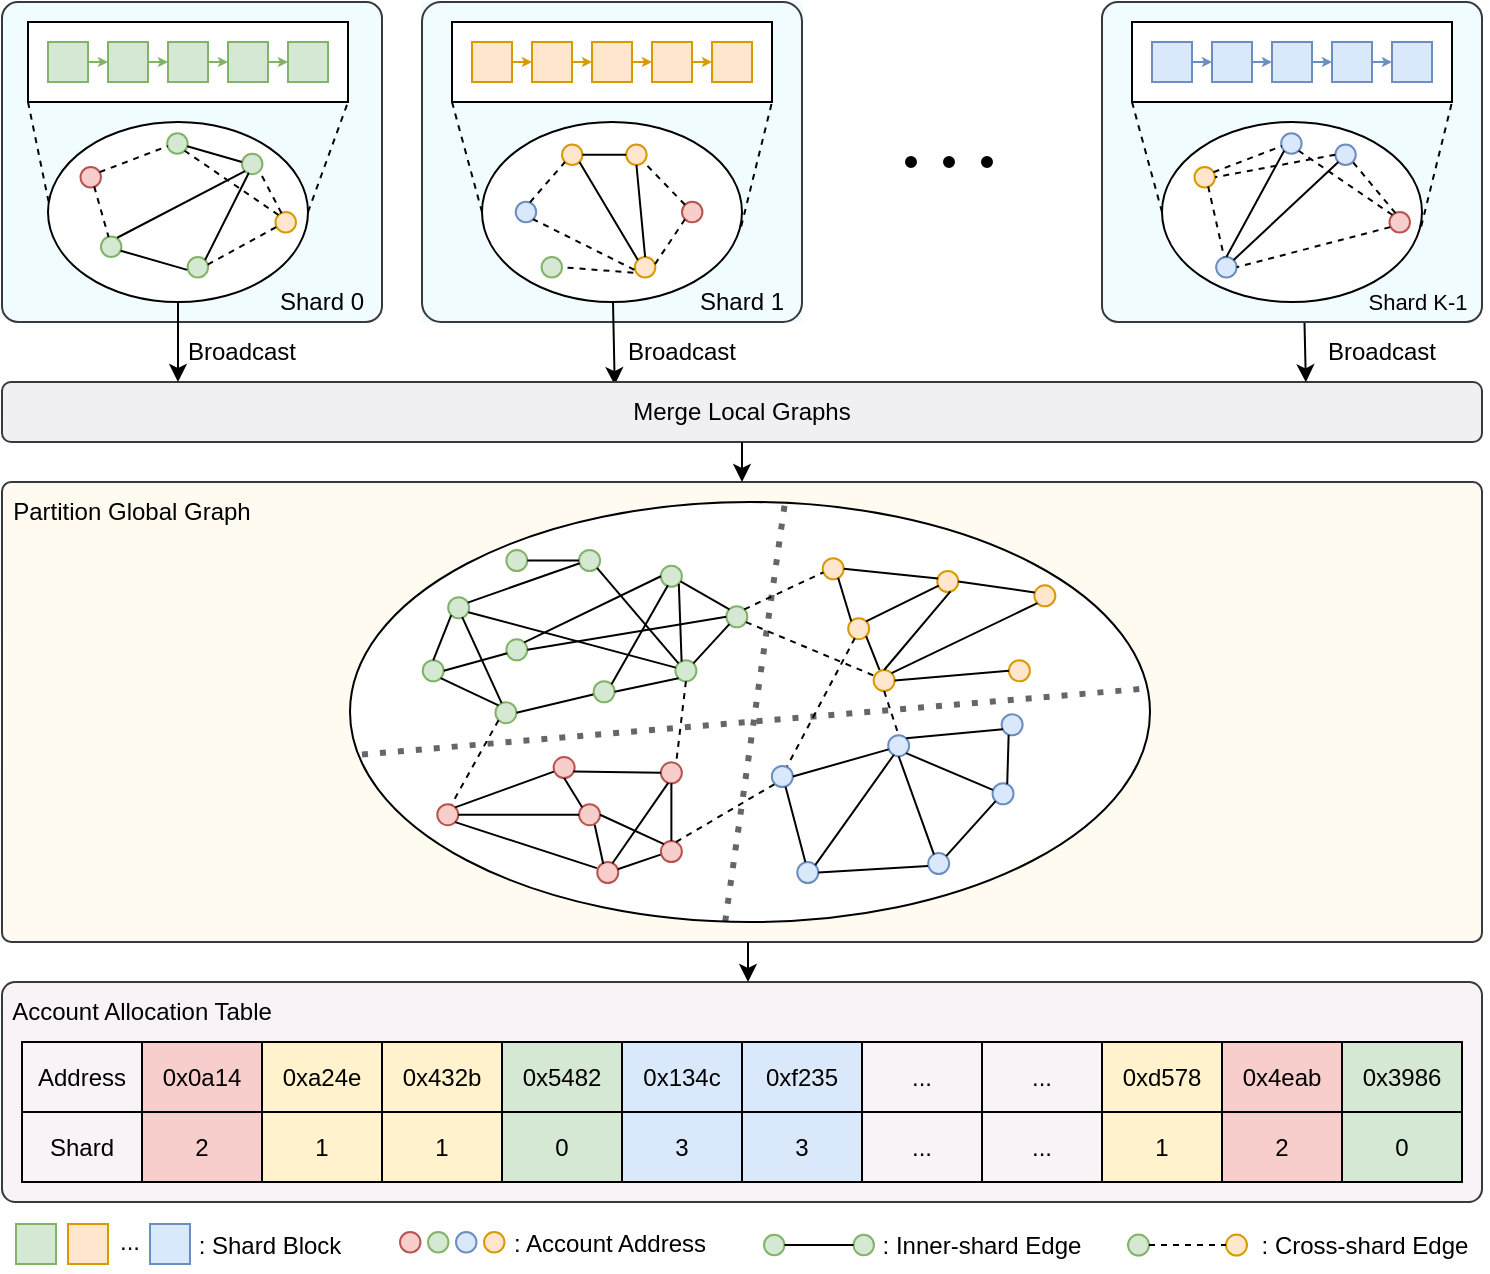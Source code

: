 <mxfile version="21.3.7" type="device">
  <diagram name="第 1 页" id="9QGJH2rkE35aHMZpiPDd">
    <mxGraphModel dx="1379" dy="803" grid="1" gridSize="10" guides="1" tooltips="1" connect="1" arrows="1" fold="1" page="1" pageScale="1" pageWidth="827" pageHeight="1169" math="0" shadow="0">
      <root>
        <mxCell id="0" />
        <mxCell id="1" parent="0" />
        <mxCell id="JlkBKZ5nJkcB0ZHgIWBK-37" value="" style="rounded=1;whiteSpace=wrap;html=1;glass=0;arcSize=2;fillColor=#FFFBF0;strokeColor=#36393d;" vertex="1" parent="1">
          <mxGeometry x="40" y="360" width="740" height="230" as="geometry" />
        </mxCell>
        <mxCell id="IGg1r8K_b_IqUX4lt3kt-55" value="" style="group" parent="1" vertex="1" connectable="0">
          <mxGeometry x="40" y="120" width="190" height="160" as="geometry" />
        </mxCell>
        <mxCell id="IGg1r8K_b_IqUX4lt3kt-1" value="" style="rounded=1;whiteSpace=wrap;html=1;arcSize=5;fillColor=#F0FCFF;strokeColor=#36393d;" parent="IGg1r8K_b_IqUX4lt3kt-55" vertex="1">
          <mxGeometry width="190" height="160" as="geometry" />
        </mxCell>
        <mxCell id="IGg1r8K_b_IqUX4lt3kt-37" value="" style="group" parent="IGg1r8K_b_IqUX4lt3kt-55" vertex="1" connectable="0">
          <mxGeometry x="23" y="60" width="130" height="90" as="geometry" />
        </mxCell>
        <mxCell id="IGg1r8K_b_IqUX4lt3kt-38" value="" style="ellipse;whiteSpace=wrap;html=1;" parent="IGg1r8K_b_IqUX4lt3kt-37" vertex="1">
          <mxGeometry width="130" height="90" as="geometry" />
        </mxCell>
        <mxCell id="IGg1r8K_b_IqUX4lt3kt-39" value="" style="ellipse;whiteSpace=wrap;html=1;aspect=fixed;fillColor=#d5e8d4;strokeColor=#82b366;" parent="IGg1r8K_b_IqUX4lt3kt-37" vertex="1">
          <mxGeometry x="59.583" y="5.625" width="10.227" height="10.227" as="geometry" />
        </mxCell>
        <mxCell id="IGg1r8K_b_IqUX4lt3kt-40" value="" style="ellipse;whiteSpace=wrap;html=1;aspect=fixed;fillColor=#d5e8d4;strokeColor=#82b366;" parent="IGg1r8K_b_IqUX4lt3kt-37" vertex="1">
          <mxGeometry x="96.997" y="15.85" width="10.227" height="10.227" as="geometry" />
        </mxCell>
        <mxCell id="IGg1r8K_b_IqUX4lt3kt-41" value="" style="ellipse;whiteSpace=wrap;html=1;aspect=fixed;fillColor=#d5e8d4;strokeColor=#82b366;" parent="IGg1r8K_b_IqUX4lt3kt-37" vertex="1">
          <mxGeometry x="69.813" y="67.505" width="10.227" height="10.227" as="geometry" />
        </mxCell>
        <mxCell id="IGg1r8K_b_IqUX4lt3kt-42" value="" style="ellipse;whiteSpace=wrap;html=1;aspect=fixed;fillColor=#ffe6cc;strokeColor=#d79b00;" parent="IGg1r8K_b_IqUX4lt3kt-37" vertex="1">
          <mxGeometry x="113.75" y="45" width="10.227" height="10.227" as="geometry" />
        </mxCell>
        <mxCell id="IGg1r8K_b_IqUX4lt3kt-43" value="" style="ellipse;whiteSpace=wrap;html=1;aspect=fixed;fillColor=#d5e8d4;strokeColor=#82b366;" parent="IGg1r8K_b_IqUX4lt3kt-37" vertex="1">
          <mxGeometry x="26.473" y="57.28" width="10.227" height="10.227" as="geometry" />
        </mxCell>
        <mxCell id="IGg1r8K_b_IqUX4lt3kt-44" value="" style="ellipse;whiteSpace=wrap;html=1;aspect=fixed;fillColor=#f8cecc;strokeColor=#b85450;" parent="IGg1r8K_b_IqUX4lt3kt-37" vertex="1">
          <mxGeometry x="16.25" y="22.5" width="10.227" height="10.227" as="geometry" />
        </mxCell>
        <mxCell id="IGg1r8K_b_IqUX4lt3kt-45" value="" style="endArrow=none;html=1;rounded=0;exitX=0.933;exitY=0.253;exitDx=0;exitDy=0;entryX=0.031;entryY=0.628;entryDx=0;entryDy=0;exitPerimeter=0;entryPerimeter=0;dashed=1;" parent="IGg1r8K_b_IqUX4lt3kt-37" source="IGg1r8K_b_IqUX4lt3kt-44" target="IGg1r8K_b_IqUX4lt3kt-39" edge="1">
          <mxGeometry width="50" height="50" relative="1" as="geometry">
            <mxPoint x="54.167" y="56.25" as="sourcePoint" />
            <mxPoint x="81.25" y="28.125" as="targetPoint" />
          </mxGeometry>
        </mxCell>
        <mxCell id="IGg1r8K_b_IqUX4lt3kt-46" value="" style="endArrow=none;html=1;rounded=0;exitX=0.669;exitY=0.947;exitDx=0;exitDy=0;exitPerimeter=0;dashed=1;" parent="IGg1r8K_b_IqUX4lt3kt-37" source="IGg1r8K_b_IqUX4lt3kt-44" target="IGg1r8K_b_IqUX4lt3kt-43" edge="1">
          <mxGeometry width="50" height="50" relative="1" as="geometry">
            <mxPoint x="32.5" y="45" as="sourcePoint" />
            <mxPoint x="66.625" y="32.062" as="targetPoint" />
          </mxGeometry>
        </mxCell>
        <mxCell id="IGg1r8K_b_IqUX4lt3kt-47" value="" style="endArrow=none;html=1;rounded=0;exitX=-0.022;exitY=0.628;exitDx=0;exitDy=0;exitPerimeter=0;entryX=0.963;entryY=0.691;entryDx=0;entryDy=0;entryPerimeter=0;" parent="IGg1r8K_b_IqUX4lt3kt-37" source="IGg1r8K_b_IqUX4lt3kt-41" target="IGg1r8K_b_IqUX4lt3kt-43" edge="1">
          <mxGeometry width="50" height="50" relative="1" as="geometry">
            <mxPoint x="28.708" y="38.812" as="sourcePoint" />
            <mxPoint x="37.917" y="73.125" as="targetPoint" />
          </mxGeometry>
        </mxCell>
        <mxCell id="IGg1r8K_b_IqUX4lt3kt-48" value="" style="endArrow=none;html=1;rounded=0;exitX=0.336;exitY=0.933;exitDx=0;exitDy=0;exitPerimeter=0;entryX=1;entryY=0;entryDx=0;entryDy=0;" parent="IGg1r8K_b_IqUX4lt3kt-37" source="IGg1r8K_b_IqUX4lt3kt-40" target="IGg1r8K_b_IqUX4lt3kt-41" edge="1">
          <mxGeometry width="50" height="50" relative="1" as="geometry">
            <mxPoint x="74.75" y="74.812" as="sourcePoint" />
            <mxPoint x="43.333" y="78.75" as="targetPoint" />
          </mxGeometry>
        </mxCell>
        <mxCell id="IGg1r8K_b_IqUX4lt3kt-50" value="" style="endArrow=none;html=1;rounded=0;exitX=0;exitY=1;exitDx=0;exitDy=0;entryX=0.794;entryY=0.058;entryDx=0;entryDy=0;entryPerimeter=0;" parent="IGg1r8K_b_IqUX4lt3kt-37" source="IGg1r8K_b_IqUX4lt3kt-40" target="IGg1r8K_b_IqUX4lt3kt-43" edge="1">
          <mxGeometry width="50" height="50" relative="1" as="geometry">
            <mxPoint x="119.167" y="54.562" as="sourcePoint" />
            <mxPoint x="31.958" y="36" as="targetPoint" />
          </mxGeometry>
        </mxCell>
        <mxCell id="IGg1r8K_b_IqUX4lt3kt-51" value="" style="endArrow=none;html=1;rounded=0;exitX=0;exitY=0;exitDx=0;exitDy=0;entryX=1;entryY=1;entryDx=0;entryDy=0;dashed=1;" parent="IGg1r8K_b_IqUX4lt3kt-37" source="IGg1r8K_b_IqUX4lt3kt-42" target="IGg1r8K_b_IqUX4lt3kt-39" edge="1">
          <mxGeometry width="50" height="50" relative="1" as="geometry">
            <mxPoint x="93.708" y="26.438" as="sourcePoint" />
            <mxPoint x="41.167" y="73.688" as="targetPoint" />
          </mxGeometry>
        </mxCell>
        <mxCell id="IGg1r8K_b_IqUX4lt3kt-52" value="" style="endArrow=none;html=1;rounded=0;exitX=0.294;exitY=0.058;exitDx=0;exitDy=0;exitPerimeter=0;entryX=1;entryY=1;entryDx=0;entryDy=0;dashed=1;" parent="IGg1r8K_b_IqUX4lt3kt-37" source="IGg1r8K_b_IqUX4lt3kt-42" target="IGg1r8K_b_IqUX4lt3kt-40" edge="1">
          <mxGeometry width="50" height="50" relative="1" as="geometry">
            <mxPoint x="119.167" y="54.562" as="sourcePoint" />
            <mxPoint x="31.958" y="36" as="targetPoint" />
          </mxGeometry>
        </mxCell>
        <mxCell id="IGg1r8K_b_IqUX4lt3kt-53" value="" style="endArrow=none;html=1;rounded=0;exitX=0.031;exitY=0.739;exitDx=0;exitDy=0;exitPerimeter=0;entryX=0.964;entryY=0.378;entryDx=0;entryDy=0;entryPerimeter=0;dashed=1;" parent="IGg1r8K_b_IqUX4lt3kt-37" source="IGg1r8K_b_IqUX4lt3kt-42" target="IGg1r8K_b_IqUX4lt3kt-41" edge="1">
          <mxGeometry width="50" height="50" relative="1" as="geometry">
            <mxPoint x="122.417" y="51.188" as="sourcePoint" />
            <mxPoint x="101.292" y="26.438" as="targetPoint" />
          </mxGeometry>
        </mxCell>
        <mxCell id="IGg1r8K_b_IqUX4lt3kt-276" value="" style="endArrow=none;html=1;rounded=0;entryX=0;entryY=0.406;entryDx=0;entryDy=0;entryPerimeter=0;" parent="IGg1r8K_b_IqUX4lt3kt-37" source="IGg1r8K_b_IqUX4lt3kt-39" target="IGg1r8K_b_IqUX4lt3kt-40" edge="1">
          <mxGeometry width="50" height="50" relative="1" as="geometry">
            <mxPoint x="177" y="60" as="sourcePoint" />
            <mxPoint x="227" y="10" as="targetPoint" />
          </mxGeometry>
        </mxCell>
        <mxCell id="IGg1r8K_b_IqUX4lt3kt-226" value="" style="endArrow=none;dashed=1;html=1;rounded=0;exitX=0;exitY=1;exitDx=0;exitDy=0;entryX=0.002;entryY=0.441;entryDx=0;entryDy=0;entryPerimeter=0;" parent="IGg1r8K_b_IqUX4lt3kt-55" source="IGg1r8K_b_IqUX4lt3kt-196" target="IGg1r8K_b_IqUX4lt3kt-38" edge="1">
          <mxGeometry width="50" height="50" relative="1" as="geometry">
            <mxPoint x="160" y="190" as="sourcePoint" />
            <mxPoint x="210" y="140" as="targetPoint" />
          </mxGeometry>
        </mxCell>
        <mxCell id="IGg1r8K_b_IqUX4lt3kt-227" value="" style="endArrow=none;dashed=1;html=1;rounded=0;entryX=1;entryY=1;entryDx=0;entryDy=0;exitX=1;exitY=0.5;exitDx=0;exitDy=0;" parent="IGg1r8K_b_IqUX4lt3kt-55" source="IGg1r8K_b_IqUX4lt3kt-38" target="IGg1r8K_b_IqUX4lt3kt-196" edge="1">
          <mxGeometry width="50" height="50" relative="1" as="geometry">
            <mxPoint x="150" y="120" as="sourcePoint" />
            <mxPoint x="210" y="140" as="targetPoint" />
          </mxGeometry>
        </mxCell>
        <mxCell id="IGg1r8K_b_IqUX4lt3kt-233" value="" style="group" parent="IGg1r8K_b_IqUX4lt3kt-55" vertex="1" connectable="0">
          <mxGeometry x="13" y="10" width="160" height="40" as="geometry" />
        </mxCell>
        <mxCell id="IGg1r8K_b_IqUX4lt3kt-196" value="" style="rounded=0;whiteSpace=wrap;html=1;" parent="IGg1r8K_b_IqUX4lt3kt-233" vertex="1">
          <mxGeometry width="160" height="40" as="geometry" />
        </mxCell>
        <mxCell id="IGg1r8K_b_IqUX4lt3kt-4" value="" style="whiteSpace=wrap;html=1;aspect=fixed;fillColor=#d5e8d4;strokeColor=#82b366;" parent="IGg1r8K_b_IqUX4lt3kt-233" vertex="1">
          <mxGeometry x="10" y="10" width="20" height="20" as="geometry" />
        </mxCell>
        <mxCell id="IGg1r8K_b_IqUX4lt3kt-5" value="" style="whiteSpace=wrap;html=1;aspect=fixed;fillColor=#d5e8d4;strokeColor=#82b366;" parent="IGg1r8K_b_IqUX4lt3kt-233" vertex="1">
          <mxGeometry x="40" y="10" width="20" height="20" as="geometry" />
        </mxCell>
        <mxCell id="IGg1r8K_b_IqUX4lt3kt-6" value="" style="whiteSpace=wrap;html=1;aspect=fixed;fillColor=#d5e8d4;strokeColor=#82b366;" parent="IGg1r8K_b_IqUX4lt3kt-233" vertex="1">
          <mxGeometry x="70" y="10" width="20" height="20" as="geometry" />
        </mxCell>
        <mxCell id="IGg1r8K_b_IqUX4lt3kt-7" value="" style="whiteSpace=wrap;html=1;aspect=fixed;fillColor=#d5e8d4;strokeColor=#82b366;" parent="IGg1r8K_b_IqUX4lt3kt-233" vertex="1">
          <mxGeometry x="100" y="10" width="20" height="20" as="geometry" />
        </mxCell>
        <mxCell id="IGg1r8K_b_IqUX4lt3kt-8" value="" style="whiteSpace=wrap;html=1;aspect=fixed;fillColor=#d5e8d4;strokeColor=#82b366;" parent="IGg1r8K_b_IqUX4lt3kt-233" vertex="1">
          <mxGeometry x="130" y="10" width="20" height="20" as="geometry" />
        </mxCell>
        <mxCell id="IGg1r8K_b_IqUX4lt3kt-9" value="" style="endArrow=classic;html=1;rounded=0;exitX=1;exitY=0.5;exitDx=0;exitDy=0;entryX=0;entryY=0.5;entryDx=0;entryDy=0;strokeWidth=1;endSize=2;fillColor=#d5e8d4;strokeColor=#82b366;" parent="IGg1r8K_b_IqUX4lt3kt-233" source="IGg1r8K_b_IqUX4lt3kt-4" target="IGg1r8K_b_IqUX4lt3kt-5" edge="1">
          <mxGeometry width="50" height="50" relative="1" as="geometry">
            <mxPoint x="32" y="100" as="sourcePoint" />
            <mxPoint x="82" y="50" as="targetPoint" />
          </mxGeometry>
        </mxCell>
        <mxCell id="IGg1r8K_b_IqUX4lt3kt-12" value="" style="endArrow=classic;html=1;rounded=0;exitX=1;exitY=0.5;exitDx=0;exitDy=0;entryX=0;entryY=0.5;entryDx=0;entryDy=0;strokeWidth=1;endSize=2;fillColor=#d5e8d4;strokeColor=#82b366;" parent="IGg1r8K_b_IqUX4lt3kt-233" source="IGg1r8K_b_IqUX4lt3kt-5" target="IGg1r8K_b_IqUX4lt3kt-6" edge="1">
          <mxGeometry width="50" height="50" relative="1" as="geometry">
            <mxPoint x="40" y="30" as="sourcePoint" />
            <mxPoint x="50" y="30" as="targetPoint" />
          </mxGeometry>
        </mxCell>
        <mxCell id="IGg1r8K_b_IqUX4lt3kt-13" value="" style="endArrow=classic;html=1;rounded=0;exitX=1;exitY=0.5;exitDx=0;exitDy=0;entryX=0;entryY=0.5;entryDx=0;entryDy=0;strokeWidth=1;endSize=2;fillColor=#d5e8d4;strokeColor=#82b366;" parent="IGg1r8K_b_IqUX4lt3kt-233" source="IGg1r8K_b_IqUX4lt3kt-6" target="IGg1r8K_b_IqUX4lt3kt-7" edge="1">
          <mxGeometry width="50" height="50" relative="1" as="geometry">
            <mxPoint x="70" y="30" as="sourcePoint" />
            <mxPoint x="80" y="30" as="targetPoint" />
          </mxGeometry>
        </mxCell>
        <mxCell id="IGg1r8K_b_IqUX4lt3kt-14" value="" style="endArrow=classic;html=1;rounded=0;exitX=1;exitY=0.5;exitDx=0;exitDy=0;entryX=0;entryY=0.5;entryDx=0;entryDy=0;strokeWidth=1;endSize=2;fillColor=#d5e8d4;strokeColor=#82b366;" parent="IGg1r8K_b_IqUX4lt3kt-233" source="IGg1r8K_b_IqUX4lt3kt-7" target="IGg1r8K_b_IqUX4lt3kt-8" edge="1">
          <mxGeometry width="50" height="50" relative="1" as="geometry">
            <mxPoint x="100" y="30" as="sourcePoint" />
            <mxPoint x="110" y="30" as="targetPoint" />
          </mxGeometry>
        </mxCell>
        <mxCell id="JlkBKZ5nJkcB0ZHgIWBK-106" value="Shard 0" style="text;html=1;strokeColor=none;fillColor=none;align=center;verticalAlign=middle;whiteSpace=wrap;rounded=0;" vertex="1" parent="IGg1r8K_b_IqUX4lt3kt-55">
          <mxGeometry x="130" y="140" width="60" height="20" as="geometry" />
        </mxCell>
        <mxCell id="IGg1r8K_b_IqUX4lt3kt-56" value="" style="group;fillColor=#F0FCFF;strokeColor=none;" parent="1" vertex="1" connectable="0">
          <mxGeometry x="250" y="120" width="190" height="160" as="geometry" />
        </mxCell>
        <mxCell id="IGg1r8K_b_IqUX4lt3kt-57" value="" style="rounded=1;whiteSpace=wrap;html=1;arcSize=6;fillColor=#F0FCFF;strokeColor=#36393d;" parent="IGg1r8K_b_IqUX4lt3kt-56" vertex="1">
          <mxGeometry width="190" height="160" as="geometry" />
        </mxCell>
        <mxCell id="IGg1r8K_b_IqUX4lt3kt-68" value="" style="group" parent="IGg1r8K_b_IqUX4lt3kt-56" vertex="1" connectable="0">
          <mxGeometry x="30" y="60" width="154.45" height="90" as="geometry" />
        </mxCell>
        <mxCell id="IGg1r8K_b_IqUX4lt3kt-69" value="" style="ellipse;whiteSpace=wrap;html=1;" parent="IGg1r8K_b_IqUX4lt3kt-68" vertex="1">
          <mxGeometry width="130" height="90" as="geometry" />
        </mxCell>
        <mxCell id="IGg1r8K_b_IqUX4lt3kt-70" value="" style="ellipse;whiteSpace=wrap;html=1;aspect=fixed;fillColor=#ffe6cc;strokeColor=#d79b00;" parent="IGg1r8K_b_IqUX4lt3kt-68" vertex="1">
          <mxGeometry x="40.003" y="11.255" width="10.227" height="10.227" as="geometry" />
        </mxCell>
        <mxCell id="IGg1r8K_b_IqUX4lt3kt-71" value="" style="ellipse;whiteSpace=wrap;html=1;aspect=fixed;fillColor=#ffe6cc;strokeColor=#d79b00;" parent="IGg1r8K_b_IqUX4lt3kt-68" vertex="1">
          <mxGeometry x="72.107" y="11.25" width="10.227" height="10.227" as="geometry" />
        </mxCell>
        <mxCell id="IGg1r8K_b_IqUX4lt3kt-72" value="" style="ellipse;whiteSpace=wrap;html=1;aspect=fixed;fillColor=#ffe6cc;strokeColor=#d79b00;" parent="IGg1r8K_b_IqUX4lt3kt-68" vertex="1">
          <mxGeometry x="76.443" y="67.505" width="10.227" height="10.227" as="geometry" />
        </mxCell>
        <mxCell id="IGg1r8K_b_IqUX4lt3kt-73" value="" style="ellipse;whiteSpace=wrap;html=1;aspect=fixed;fillColor=#f8cecc;strokeColor=#b85450;" parent="IGg1r8K_b_IqUX4lt3kt-68" vertex="1">
          <mxGeometry x="100" y="39.89" width="10.227" height="10.227" as="geometry" />
        </mxCell>
        <mxCell id="IGg1r8K_b_IqUX4lt3kt-75" value="" style="ellipse;whiteSpace=wrap;html=1;aspect=fixed;fillColor=#dae8fc;strokeColor=#6c8ebf;" parent="IGg1r8K_b_IqUX4lt3kt-68" vertex="1">
          <mxGeometry x="16.86" y="39.89" width="10.227" height="10.227" as="geometry" />
        </mxCell>
        <mxCell id="IGg1r8K_b_IqUX4lt3kt-76" value="" style="endArrow=none;html=1;rounded=0;exitX=0.698;exitY=0.025;exitDx=0;exitDy=0;entryX=0;entryY=1;entryDx=0;entryDy=0;exitPerimeter=0;dashed=1;" parent="IGg1r8K_b_IqUX4lt3kt-68" source="IGg1r8K_b_IqUX4lt3kt-75" target="IGg1r8K_b_IqUX4lt3kt-70" edge="1">
          <mxGeometry width="50" height="50" relative="1" as="geometry">
            <mxPoint x="54.167" y="56.25" as="sourcePoint" />
            <mxPoint x="81.25" y="28.125" as="targetPoint" />
          </mxGeometry>
        </mxCell>
        <mxCell id="IGg1r8K_b_IqUX4lt3kt-78" value="" style="endArrow=none;html=1;rounded=0;exitX=-0.022;exitY=0.628;exitDx=0;exitDy=0;exitPerimeter=0;entryX=1;entryY=1;entryDx=0;entryDy=0;dashed=1;" parent="IGg1r8K_b_IqUX4lt3kt-68" source="IGg1r8K_b_IqUX4lt3kt-72" target="IGg1r8K_b_IqUX4lt3kt-75" edge="1">
          <mxGeometry width="50" height="50" relative="1" as="geometry">
            <mxPoint x="28.708" y="38.812" as="sourcePoint" />
            <mxPoint x="37.311" y="72.614" as="targetPoint" />
          </mxGeometry>
        </mxCell>
        <mxCell id="IGg1r8K_b_IqUX4lt3kt-83" value="" style="endArrow=none;html=1;rounded=0;exitX=0;exitY=0;exitDx=0;exitDy=0;entryX=1;entryY=1;entryDx=0;entryDy=0;dashed=1;" parent="IGg1r8K_b_IqUX4lt3kt-68" source="IGg1r8K_b_IqUX4lt3kt-73" target="IGg1r8K_b_IqUX4lt3kt-71" edge="1">
          <mxGeometry width="50" height="50" relative="1" as="geometry">
            <mxPoint x="119.167" y="54.562" as="sourcePoint" />
            <mxPoint x="31.958" y="36" as="targetPoint" />
          </mxGeometry>
        </mxCell>
        <mxCell id="IGg1r8K_b_IqUX4lt3kt-84" value="" style="endArrow=none;html=1;rounded=0;exitX=0;exitY=1;exitDx=0;exitDy=0;entryX=0.964;entryY=0.378;entryDx=0;entryDy=0;entryPerimeter=0;dashed=1;" parent="IGg1r8K_b_IqUX4lt3kt-68" source="IGg1r8K_b_IqUX4lt3kt-73" target="IGg1r8K_b_IqUX4lt3kt-72" edge="1">
          <mxGeometry width="50" height="50" relative="1" as="geometry">
            <mxPoint x="122.417" y="51.188" as="sourcePoint" />
            <mxPoint x="101.292" y="26.438" as="targetPoint" />
          </mxGeometry>
        </mxCell>
        <mxCell id="IGg1r8K_b_IqUX4lt3kt-273" value="" style="endArrow=none;html=1;rounded=0;exitX=1;exitY=0.5;exitDx=0;exitDy=0;entryX=0;entryY=0.5;entryDx=0;entryDy=0;" parent="IGg1r8K_b_IqUX4lt3kt-68" source="IGg1r8K_b_IqUX4lt3kt-70" target="IGg1r8K_b_IqUX4lt3kt-71" edge="1">
          <mxGeometry width="50" height="50" relative="1" as="geometry">
            <mxPoint x="50" y="10" as="sourcePoint" />
            <mxPoint x="100" y="-40" as="targetPoint" />
          </mxGeometry>
        </mxCell>
        <mxCell id="IGg1r8K_b_IqUX4lt3kt-274" value="" style="endArrow=none;html=1;rounded=0;entryX=0.5;entryY=1;entryDx=0;entryDy=0;exitX=0.5;exitY=0;exitDx=0;exitDy=0;" parent="IGg1r8K_b_IqUX4lt3kt-68" source="IGg1r8K_b_IqUX4lt3kt-72" target="IGg1r8K_b_IqUX4lt3kt-71" edge="1">
          <mxGeometry width="50" height="50" relative="1" as="geometry">
            <mxPoint x="82" y="68" as="sourcePoint" />
            <mxPoint x="130" y="10" as="targetPoint" />
          </mxGeometry>
        </mxCell>
        <mxCell id="IGg1r8K_b_IqUX4lt3kt-275" value="" style="endArrow=none;html=1;rounded=0;entryX=1;entryY=1;entryDx=0;entryDy=0;exitX=0;exitY=0;exitDx=0;exitDy=0;" parent="IGg1r8K_b_IqUX4lt3kt-68" source="IGg1r8K_b_IqUX4lt3kt-72" target="IGg1r8K_b_IqUX4lt3kt-70" edge="1">
          <mxGeometry width="50" height="50" relative="1" as="geometry">
            <mxPoint x="80" y="60" as="sourcePoint" />
            <mxPoint x="130" y="10" as="targetPoint" />
          </mxGeometry>
        </mxCell>
        <mxCell id="JlkBKZ5nJkcB0ZHgIWBK-184" value="" style="ellipse;whiteSpace=wrap;html=1;aspect=fixed;fillColor=#d5e8d4;strokeColor=#82b366;" vertex="1" parent="IGg1r8K_b_IqUX4lt3kt-68">
          <mxGeometry x="29.78" y="67.5" width="10.227" height="10.227" as="geometry" />
        </mxCell>
        <mxCell id="JlkBKZ5nJkcB0ZHgIWBK-185" value="" style="endArrow=none;html=1;rounded=0;exitX=-0.076;exitY=0.765;exitDx=0;exitDy=0;exitPerimeter=0;entryX=1;entryY=0.5;entryDx=0;entryDy=0;dashed=1;" edge="1" parent="IGg1r8K_b_IqUX4lt3kt-68" source="IGg1r8K_b_IqUX4lt3kt-72" target="JlkBKZ5nJkcB0ZHgIWBK-184">
          <mxGeometry width="50" height="50" relative="1" as="geometry">
            <mxPoint x="86" y="84" as="sourcePoint" />
            <mxPoint x="36" y="59" as="targetPoint" />
          </mxGeometry>
        </mxCell>
        <mxCell id="IGg1r8K_b_IqUX4lt3kt-229" value="" style="endArrow=none;dashed=1;html=1;rounded=0;exitX=0;exitY=0.5;exitDx=0;exitDy=0;entryX=0;entryY=1;entryDx=0;entryDy=0;" parent="IGg1r8K_b_IqUX4lt3kt-56" source="IGg1r8K_b_IqUX4lt3kt-69" target="IGg1r8K_b_IqUX4lt3kt-228" edge="1">
          <mxGeometry width="50" height="50" relative="1" as="geometry">
            <mxPoint x="-130" y="60" as="sourcePoint" />
            <mxPoint x="-80" y="10" as="targetPoint" />
          </mxGeometry>
        </mxCell>
        <mxCell id="IGg1r8K_b_IqUX4lt3kt-230" value="" style="endArrow=none;dashed=1;html=1;rounded=0;exitX=0.997;exitY=0.58;exitDx=0;exitDy=0;exitPerimeter=0;entryX=1;entryY=1;entryDx=0;entryDy=0;" parent="IGg1r8K_b_IqUX4lt3kt-56" source="IGg1r8K_b_IqUX4lt3kt-69" target="IGg1r8K_b_IqUX4lt3kt-228" edge="1">
          <mxGeometry width="50" height="50" relative="1" as="geometry">
            <mxPoint x="230" y="70" as="sourcePoint" />
            <mxPoint x="200" y="-30" as="targetPoint" />
          </mxGeometry>
        </mxCell>
        <mxCell id="IGg1r8K_b_IqUX4lt3kt-234" value="" style="group" parent="IGg1r8K_b_IqUX4lt3kt-56" vertex="1" connectable="0">
          <mxGeometry x="15.0" y="10" width="160" height="40" as="geometry" />
        </mxCell>
        <mxCell id="IGg1r8K_b_IqUX4lt3kt-228" value="" style="rounded=0;whiteSpace=wrap;html=1;" parent="IGg1r8K_b_IqUX4lt3kt-234" vertex="1">
          <mxGeometry width="160" height="40" as="geometry" />
        </mxCell>
        <mxCell id="JlkBKZ5nJkcB0ZHgIWBK-147" value="" style="group" vertex="1" connectable="0" parent="IGg1r8K_b_IqUX4lt3kt-234">
          <mxGeometry x="10" y="10" width="140" height="20" as="geometry" />
        </mxCell>
        <mxCell id="IGg1r8K_b_IqUX4lt3kt-59" value="" style="whiteSpace=wrap;html=1;aspect=fixed;fillColor=#ffe6cc;strokeColor=#d79b00;" parent="JlkBKZ5nJkcB0ZHgIWBK-147" vertex="1">
          <mxGeometry width="20" height="20" as="geometry" />
        </mxCell>
        <mxCell id="IGg1r8K_b_IqUX4lt3kt-60" value="" style="whiteSpace=wrap;html=1;aspect=fixed;fillColor=#ffe6cc;strokeColor=#d79b00;" parent="JlkBKZ5nJkcB0ZHgIWBK-147" vertex="1">
          <mxGeometry x="30" width="20" height="20" as="geometry" />
        </mxCell>
        <mxCell id="IGg1r8K_b_IqUX4lt3kt-61" value="" style="whiteSpace=wrap;html=1;aspect=fixed;fillColor=#ffe6cc;strokeColor=#d79b00;" parent="JlkBKZ5nJkcB0ZHgIWBK-147" vertex="1">
          <mxGeometry x="60" width="20" height="20" as="geometry" />
        </mxCell>
        <mxCell id="IGg1r8K_b_IqUX4lt3kt-62" value="" style="whiteSpace=wrap;html=1;aspect=fixed;fillColor=#ffe6cc;strokeColor=#d79b00;" parent="JlkBKZ5nJkcB0ZHgIWBK-147" vertex="1">
          <mxGeometry x="90" width="20" height="20" as="geometry" />
        </mxCell>
        <mxCell id="IGg1r8K_b_IqUX4lt3kt-63" value="" style="whiteSpace=wrap;html=1;aspect=fixed;fillColor=#ffe6cc;strokeColor=#d79b00;" parent="JlkBKZ5nJkcB0ZHgIWBK-147" vertex="1">
          <mxGeometry x="120" width="20" height="20" as="geometry" />
        </mxCell>
        <mxCell id="IGg1r8K_b_IqUX4lt3kt-64" value="" style="endArrow=classic;html=1;rounded=0;exitX=1;exitY=0.5;exitDx=0;exitDy=0;entryX=0;entryY=0.5;entryDx=0;entryDy=0;strokeWidth=1;endSize=2;fillColor=#ffe6cc;strokeColor=#d79b00;" parent="JlkBKZ5nJkcB0ZHgIWBK-147" source="IGg1r8K_b_IqUX4lt3kt-59" target="IGg1r8K_b_IqUX4lt3kt-60" edge="1">
          <mxGeometry width="50" height="50" relative="1" as="geometry">
            <mxPoint x="22" y="90" as="sourcePoint" />
            <mxPoint x="72" y="40" as="targetPoint" />
          </mxGeometry>
        </mxCell>
        <mxCell id="IGg1r8K_b_IqUX4lt3kt-65" value="" style="endArrow=classic;html=1;rounded=0;exitX=1;exitY=0.5;exitDx=0;exitDy=0;entryX=0;entryY=0.5;entryDx=0;entryDy=0;strokeWidth=1;endSize=2;fillColor=#ffe6cc;strokeColor=#d79b00;" parent="JlkBKZ5nJkcB0ZHgIWBK-147" source="IGg1r8K_b_IqUX4lt3kt-60" target="IGg1r8K_b_IqUX4lt3kt-61" edge="1">
          <mxGeometry width="50" height="50" relative="1" as="geometry">
            <mxPoint x="30" y="20" as="sourcePoint" />
            <mxPoint x="40" y="20" as="targetPoint" />
          </mxGeometry>
        </mxCell>
        <mxCell id="IGg1r8K_b_IqUX4lt3kt-66" value="" style="endArrow=classic;html=1;rounded=0;exitX=1;exitY=0.5;exitDx=0;exitDy=0;entryX=0;entryY=0.5;entryDx=0;entryDy=0;strokeWidth=1;endSize=2;fillColor=#ffe6cc;strokeColor=#d79b00;" parent="JlkBKZ5nJkcB0ZHgIWBK-147" source="IGg1r8K_b_IqUX4lt3kt-61" target="IGg1r8K_b_IqUX4lt3kt-62" edge="1">
          <mxGeometry width="50" height="50" relative="1" as="geometry">
            <mxPoint x="60" y="20" as="sourcePoint" />
            <mxPoint x="70" y="20" as="targetPoint" />
          </mxGeometry>
        </mxCell>
        <mxCell id="IGg1r8K_b_IqUX4lt3kt-67" value="" style="endArrow=classic;html=1;rounded=0;exitX=1;exitY=0.5;exitDx=0;exitDy=0;entryX=0;entryY=0.5;entryDx=0;entryDy=0;strokeWidth=1;endSize=2;fillColor=#ffe6cc;strokeColor=#d79b00;" parent="JlkBKZ5nJkcB0ZHgIWBK-147" source="IGg1r8K_b_IqUX4lt3kt-62" target="IGg1r8K_b_IqUX4lt3kt-63" edge="1">
          <mxGeometry width="50" height="50" relative="1" as="geometry">
            <mxPoint x="90" y="20" as="sourcePoint" />
            <mxPoint x="100" y="20" as="targetPoint" />
          </mxGeometry>
        </mxCell>
        <mxCell id="JlkBKZ5nJkcB0ZHgIWBK-3" value="" style="endArrow=classic;html=1;rounded=0;exitX=0.5;exitY=1;exitDx=0;exitDy=0;entryX=0.414;entryY=0.051;entryDx=0;entryDy=0;entryPerimeter=0;" edge="1" parent="IGg1r8K_b_IqUX4lt3kt-56" target="JlkBKZ5nJkcB0ZHgIWBK-1">
          <mxGeometry width="50" height="50" relative="1" as="geometry">
            <mxPoint x="95.5" y="150" as="sourcePoint" />
            <mxPoint x="94.5" y="190" as="targetPoint" />
          </mxGeometry>
        </mxCell>
        <mxCell id="JlkBKZ5nJkcB0ZHgIWBK-107" value="Shard 1" style="text;html=1;strokeColor=none;fillColor=none;align=center;verticalAlign=middle;whiteSpace=wrap;rounded=0;" vertex="1" parent="IGg1r8K_b_IqUX4lt3kt-56">
          <mxGeometry x="130" y="140" width="60" height="20" as="geometry" />
        </mxCell>
        <mxCell id="IGg1r8K_b_IqUX4lt3kt-270" value="" style="ellipse;whiteSpace=wrap;html=1;aspect=fixed;fillStyle=auto;fillColor=#000000;" parent="1" vertex="1">
          <mxGeometry x="492" y="197.5" width="5" height="5" as="geometry" />
        </mxCell>
        <mxCell id="IGg1r8K_b_IqUX4lt3kt-271" value="" style="ellipse;whiteSpace=wrap;html=1;aspect=fixed;fillStyle=auto;fillColor=#000000;" parent="1" vertex="1">
          <mxGeometry x="511" y="197.5" width="5" height="5" as="geometry" />
        </mxCell>
        <mxCell id="IGg1r8K_b_IqUX4lt3kt-272" value="" style="ellipse;whiteSpace=wrap;html=1;aspect=fixed;fillStyle=auto;fillColor=#000000;" parent="1" vertex="1">
          <mxGeometry x="530" y="197.5" width="5" height="5" as="geometry" />
        </mxCell>
        <mxCell id="IGg1r8K_b_IqUX4lt3kt-336" value="" style="group" parent="1" vertex="1" connectable="0">
          <mxGeometry x="214" y="370" width="400" height="210" as="geometry" />
        </mxCell>
        <mxCell id="IGg1r8K_b_IqUX4lt3kt-334" value="" style="ellipse;whiteSpace=wrap;html=1;" parent="IGg1r8K_b_IqUX4lt3kt-336" vertex="1">
          <mxGeometry width="400" height="210" as="geometry" />
        </mxCell>
        <mxCell id="IGg1r8K_b_IqUX4lt3kt-17" value="" style="ellipse;whiteSpace=wrap;html=1;aspect=fixed;fillColor=#d5e8d4;strokeColor=#82b366;" parent="IGg1r8K_b_IqUX4lt3kt-336" vertex="1">
          <mxGeometry x="114.538" y="24.003" width="10.496" height="10.496" as="geometry" />
        </mxCell>
        <mxCell id="IGg1r8K_b_IqUX4lt3kt-18" value="" style="ellipse;whiteSpace=wrap;html=1;aspect=fixed;fillColor=#d5e8d4;strokeColor=#82b366;" parent="IGg1r8K_b_IqUX4lt3kt-336" vertex="1">
          <mxGeometry x="155.447" y="31.878" width="10.496" height="10.496" as="geometry" />
        </mxCell>
        <mxCell id="IGg1r8K_b_IqUX4lt3kt-19" value="" style="ellipse;whiteSpace=wrap;html=1;aspect=fixed;fillColor=#d5e8d4;strokeColor=#82b366;" parent="IGg1r8K_b_IqUX4lt3kt-336" vertex="1">
          <mxGeometry x="121.811" y="89.625" width="10.496" height="10.496" as="geometry" />
        </mxCell>
        <mxCell id="IGg1r8K_b_IqUX4lt3kt-20" value="" style="ellipse;whiteSpace=wrap;html=1;aspect=fixed;fillColor=#d5e8d4;strokeColor=#82b366;" parent="IGg1r8K_b_IqUX4lt3kt-336" vertex="1">
          <mxGeometry x="162.72" y="79.128" width="10.496" height="10.496" as="geometry" />
        </mxCell>
        <mxCell id="IGg1r8K_b_IqUX4lt3kt-21" value="" style="ellipse;whiteSpace=wrap;html=1;aspect=fixed;fillColor=#d5e8d4;strokeColor=#82b366;" parent="IGg1r8K_b_IqUX4lt3kt-336" vertex="1">
          <mxGeometry x="72.727" y="100.116" width="10.496" height="10.496" as="geometry" />
        </mxCell>
        <mxCell id="IGg1r8K_b_IqUX4lt3kt-22" value="" style="ellipse;whiteSpace=wrap;html=1;aspect=fixed;fillColor=#d5e8d4;strokeColor=#82b366;" parent="IGg1r8K_b_IqUX4lt3kt-336" vertex="1">
          <mxGeometry x="49.084" y="47.628" width="10.496" height="10.496" as="geometry" />
        </mxCell>
        <mxCell id="IGg1r8K_b_IqUX4lt3kt-25" value="" style="endArrow=none;html=1;rounded=0;exitX=0.933;exitY=0.253;exitDx=0;exitDy=0;entryX=0.031;entryY=0.628;entryDx=0;entryDy=0;exitPerimeter=0;entryPerimeter=0;" parent="IGg1r8K_b_IqUX4lt3kt-336" source="IGg1r8K_b_IqUX4lt3kt-22" target="IGg1r8K_b_IqUX4lt3kt-17" edge="1">
          <mxGeometry width="50" height="50" relative="1" as="geometry">
            <mxPoint x="106.356" y="94.878" as="sourcePoint" />
            <mxPoint x="147.265" y="55.503" as="targetPoint" />
          </mxGeometry>
        </mxCell>
        <mxCell id="IGg1r8K_b_IqUX4lt3kt-26" value="" style="endArrow=none;html=1;rounded=0;exitX=0.669;exitY=0.947;exitDx=0;exitDy=0;exitPerimeter=0;" parent="IGg1r8K_b_IqUX4lt3kt-336" source="IGg1r8K_b_IqUX4lt3kt-22" target="IGg1r8K_b_IqUX4lt3kt-21" edge="1">
          <mxGeometry width="50" height="50" relative="1" as="geometry">
            <mxPoint x="73.629" y="79.128" as="sourcePoint" />
            <mxPoint x="125.175" y="61.016" as="targetPoint" />
          </mxGeometry>
        </mxCell>
        <mxCell id="IGg1r8K_b_IqUX4lt3kt-27" value="" style="endArrow=none;html=1;rounded=0;exitX=-0.022;exitY=0.628;exitDx=0;exitDy=0;exitPerimeter=0;entryX=1;entryY=0.5;entryDx=0;entryDy=0;" parent="IGg1r8K_b_IqUX4lt3kt-336" source="IGg1r8K_b_IqUX4lt3kt-19" target="IGg1r8K_b_IqUX4lt3kt-21" edge="1">
          <mxGeometry width="50" height="50" relative="1" as="geometry">
            <mxPoint x="67.902" y="70.465" as="sourcePoint" />
            <mxPoint x="81.811" y="118.503" as="targetPoint" />
          </mxGeometry>
        </mxCell>
        <mxCell id="IGg1r8K_b_IqUX4lt3kt-28" value="" style="endArrow=none;html=1;rounded=0;exitX=0.336;exitY=0.933;exitDx=0;exitDy=0;exitPerimeter=0;entryX=1;entryY=0;entryDx=0;entryDy=0;" parent="IGg1r8K_b_IqUX4lt3kt-336" source="IGg1r8K_b_IqUX4lt3kt-18" target="IGg1r8K_b_IqUX4lt3kt-19" edge="1">
          <mxGeometry width="50" height="50" relative="1" as="geometry">
            <mxPoint x="137.447" y="120.865" as="sourcePoint" />
            <mxPoint x="89.993" y="126.378" as="targetPoint" />
          </mxGeometry>
        </mxCell>
        <mxCell id="IGg1r8K_b_IqUX4lt3kt-29" value="" style="endArrow=none;html=1;rounded=0;exitX=0.017;exitY=0.35;exitDx=0;exitDy=0;exitPerimeter=0;entryX=0.961;entryY=0.711;entryDx=0;entryDy=0;entryPerimeter=0;" parent="IGg1r8K_b_IqUX4lt3kt-336" source="IGg1r8K_b_IqUX4lt3kt-20" target="IGg1r8K_b_IqUX4lt3kt-22" edge="1">
          <mxGeometry width="50" height="50" relative="1" as="geometry">
            <mxPoint x="169.356" y="54.715" as="sourcePoint" />
            <mxPoint x="151.356" y="112.99" as="targetPoint" />
          </mxGeometry>
        </mxCell>
        <mxCell id="IGg1r8K_b_IqUX4lt3kt-31" value="" style="endArrow=none;html=1;rounded=0;exitX=0;exitY=0;exitDx=0;exitDy=0;entryX=1;entryY=1;entryDx=0;entryDy=0;" parent="IGg1r8K_b_IqUX4lt3kt-336" source="IGg1r8K_b_IqUX4lt3kt-20" target="IGg1r8K_b_IqUX4lt3kt-17" edge="1">
          <mxGeometry width="50" height="50" relative="1" as="geometry">
            <mxPoint x="166.084" y="53.141" as="sourcePoint" />
            <mxPoint x="86.72" y="119.29" as="targetPoint" />
          </mxGeometry>
        </mxCell>
        <mxCell id="IGg1r8K_b_IqUX4lt3kt-32" value="" style="endArrow=none;html=1;rounded=0;exitX=0.294;exitY=0.058;exitDx=0;exitDy=0;exitPerimeter=0;entryX=1;entryY=1;entryDx=0;entryDy=0;" parent="IGg1r8K_b_IqUX4lt3kt-336" source="IGg1r8K_b_IqUX4lt3kt-20" target="IGg1r8K_b_IqUX4lt3kt-18" edge="1">
          <mxGeometry width="50" height="50" relative="1" as="geometry">
            <mxPoint x="204.538" y="92.516" as="sourcePoint" />
            <mxPoint x="72.811" y="66.528" as="targetPoint" />
          </mxGeometry>
        </mxCell>
        <mxCell id="IGg1r8K_b_IqUX4lt3kt-33" value="" style="endArrow=none;html=1;rounded=0;exitX=0;exitY=1;exitDx=0;exitDy=0;entryX=1;entryY=0.5;entryDx=0;entryDy=0;" parent="IGg1r8K_b_IqUX4lt3kt-336" source="IGg1r8K_b_IqUX4lt3kt-20" target="IGg1r8K_b_IqUX4lt3kt-19" edge="1">
          <mxGeometry width="50" height="50" relative="1" as="geometry">
            <mxPoint x="162.72" y="88.128" as="sourcePoint" />
            <mxPoint x="140.902" y="106.128" as="targetPoint" />
          </mxGeometry>
        </mxCell>
        <mxCell id="IGg1r8K_b_IqUX4lt3kt-202" value="" style="ellipse;whiteSpace=wrap;html=1;aspect=fixed;fillColor=#d5e8d4;strokeColor=#82b366;" parent="IGg1r8K_b_IqUX4lt3kt-336" vertex="1">
          <mxGeometry x="188.16" y="52.128" width="10.496" height="10.496" as="geometry" />
        </mxCell>
        <mxCell id="IGg1r8K_b_IqUX4lt3kt-203" value="" style="ellipse;whiteSpace=wrap;html=1;aspect=fixed;fillColor=#f8cecc;strokeColor=#b85450;" parent="IGg1r8K_b_IqUX4lt3kt-336" vertex="1">
          <mxGeometry x="155.447" y="130.134" width="10.496" height="10.496" as="geometry" />
        </mxCell>
        <mxCell id="IGg1r8K_b_IqUX4lt3kt-204" value="" style="ellipse;whiteSpace=wrap;html=1;aspect=fixed;fillColor=#f8cecc;strokeColor=#b85450;" parent="IGg1r8K_b_IqUX4lt3kt-336" vertex="1">
          <mxGeometry x="101.818" y="127.506" width="10.496" height="10.496" as="geometry" />
        </mxCell>
        <mxCell id="IGg1r8K_b_IqUX4lt3kt-205" value="" style="ellipse;whiteSpace=wrap;html=1;aspect=fixed;fillColor=#d5e8d4;strokeColor=#82b366;" parent="IGg1r8K_b_IqUX4lt3kt-336" vertex="1">
          <mxGeometry x="78.167" y="24.006" width="10.496" height="10.496" as="geometry" />
        </mxCell>
        <mxCell id="IGg1r8K_b_IqUX4lt3kt-206" value="" style="ellipse;whiteSpace=wrap;html=1;aspect=fixed;fillColor=#d5e8d4;strokeColor=#82b366;" parent="IGg1r8K_b_IqUX4lt3kt-336" vertex="1">
          <mxGeometry x="36.364" y="79.128" width="10.496" height="10.496" as="geometry" />
        </mxCell>
        <mxCell id="IGg1r8K_b_IqUX4lt3kt-207" value="" style="ellipse;whiteSpace=wrap;html=1;aspect=fixed;fillColor=#d5e8d4;strokeColor=#82b366;" parent="IGg1r8K_b_IqUX4lt3kt-336" vertex="1">
          <mxGeometry x="78.167" y="68.634" width="10.496" height="10.496" as="geometry" />
        </mxCell>
        <mxCell id="IGg1r8K_b_IqUX4lt3kt-209" value="" style="endArrow=none;html=1;rounded=0;entryX=0;entryY=0.5;entryDx=0;entryDy=0;exitX=0.934;exitY=0.695;exitDx=0;exitDy=0;exitPerimeter=0;" parent="IGg1r8K_b_IqUX4lt3kt-336" source="IGg1r8K_b_IqUX4lt3kt-204" target="IGg1r8K_b_IqUX4lt3kt-203" edge="1">
          <mxGeometry width="50" height="50" relative="1" as="geometry">
            <mxPoint x="116.364" y="132" as="sourcePoint" />
            <mxPoint x="205.629" y="94.128" as="targetPoint" />
          </mxGeometry>
        </mxCell>
        <mxCell id="IGg1r8K_b_IqUX4lt3kt-210" value="" style="endArrow=none;html=1;rounded=0;exitX=1;exitY=1;exitDx=0;exitDy=0;entryX=0;entryY=0;entryDx=0;entryDy=0;" parent="IGg1r8K_b_IqUX4lt3kt-336" source="IGg1r8K_b_IqUX4lt3kt-206" target="IGg1r8K_b_IqUX4lt3kt-21" edge="1">
          <mxGeometry width="50" height="50" relative="1" as="geometry">
            <mxPoint x="121.993" y="132.528" as="sourcePoint" />
            <mxPoint x="177.265" y="121.128" as="targetPoint" />
          </mxGeometry>
        </mxCell>
        <mxCell id="IGg1r8K_b_IqUX4lt3kt-211" value="" style="endArrow=none;html=1;rounded=0;exitX=1;exitY=0.5;exitDx=0;exitDy=0;entryX=0.044;entryY=0.664;entryDx=0;entryDy=0;entryPerimeter=0;" parent="IGg1r8K_b_IqUX4lt3kt-336" source="IGg1r8K_b_IqUX4lt3kt-206" target="IGg1r8K_b_IqUX4lt3kt-207" edge="1">
          <mxGeometry width="50" height="50" relative="1" as="geometry">
            <mxPoint x="54.356" y="94.128" as="sourcePoint" />
            <mxPoint x="74.72" y="118.128" as="targetPoint" />
          </mxGeometry>
        </mxCell>
        <mxCell id="IGg1r8K_b_IqUX4lt3kt-213" value="" style="endArrow=none;html=1;rounded=0;exitX=0;exitY=0.5;exitDx=0;exitDy=0;entryX=1;entryY=0.5;entryDx=0;entryDy=0;" parent="IGg1r8K_b_IqUX4lt3kt-336" source="IGg1r8K_b_IqUX4lt3kt-17" target="IGg1r8K_b_IqUX4lt3kt-205" edge="1">
          <mxGeometry width="50" height="50" relative="1" as="geometry">
            <mxPoint x="91.447" y="44.328" as="sourcePoint" />
            <mxPoint x="89.265" y="79.728" as="targetPoint" />
          </mxGeometry>
        </mxCell>
        <mxCell id="IGg1r8K_b_IqUX4lt3kt-214" value="" style="endArrow=none;html=1;rounded=0;exitX=0;exitY=0.5;exitDx=0;exitDy=0;entryX=1;entryY=0;entryDx=0;entryDy=0;" parent="IGg1r8K_b_IqUX4lt3kt-336" source="IGg1r8K_b_IqUX4lt3kt-18" target="IGg1r8K_b_IqUX4lt3kt-207" edge="1">
          <mxGeometry width="50" height="50" relative="1" as="geometry">
            <mxPoint x="121.993" y="35.328" as="sourcePoint" />
            <mxPoint x="97.993" y="39.528" as="targetPoint" />
          </mxGeometry>
        </mxCell>
        <mxCell id="IGg1r8K_b_IqUX4lt3kt-216" value="" style="endArrow=none;html=1;rounded=0;entryX=0;entryY=0;entryDx=0;entryDy=0;" parent="IGg1r8K_b_IqUX4lt3kt-336" source="IGg1r8K_b_IqUX4lt3kt-18" target="IGg1r8K_b_IqUX4lt3kt-202" edge="1">
          <mxGeometry width="50" height="50" relative="1" as="geometry">
            <mxPoint x="206.356" y="94.128" as="sourcePoint" />
            <mxPoint x="242.72" y="64.128" as="targetPoint" />
          </mxGeometry>
        </mxCell>
        <mxCell id="IGg1r8K_b_IqUX4lt3kt-218" value="" style="endArrow=none;html=1;rounded=0;exitX=0.5;exitY=1;exitDx=0;exitDy=0;entryX=0.728;entryY=0.031;entryDx=0;entryDy=0;entryPerimeter=0;dashed=1;" parent="IGg1r8K_b_IqUX4lt3kt-336" source="IGg1r8K_b_IqUX4lt3kt-20" target="IGg1r8K_b_IqUX4lt3kt-203" edge="1">
          <mxGeometry width="50" height="50" relative="1" as="geometry">
            <mxPoint x="209.993" y="85.128" as="sourcePoint" />
            <mxPoint x="184.538" y="106.128" as="targetPoint" />
          </mxGeometry>
        </mxCell>
        <mxCell id="IGg1r8K_b_IqUX4lt3kt-217" value="" style="endArrow=none;html=1;rounded=0;exitX=1;exitY=0;exitDx=0;exitDy=0;entryX=0;entryY=1;entryDx=0;entryDy=0;" parent="IGg1r8K_b_IqUX4lt3kt-336" source="IGg1r8K_b_IqUX4lt3kt-20" target="IGg1r8K_b_IqUX4lt3kt-202" edge="1">
          <mxGeometry width="50" height="50" relative="1" as="geometry">
            <mxPoint x="174.356" y="46.128" as="sourcePoint" />
            <mxPoint x="184.538" y="58.128" as="targetPoint" />
          </mxGeometry>
        </mxCell>
        <mxCell id="IGg1r8K_b_IqUX4lt3kt-280" value="" style="ellipse;whiteSpace=wrap;html=1;aspect=fixed;fillColor=#ffe6cc;strokeColor=#d79b00;" parent="IGg1r8K_b_IqUX4lt3kt-336" vertex="1">
          <mxGeometry x="236.364" y="28.128" width="10.496" height="10.496" as="geometry" />
        </mxCell>
        <mxCell id="IGg1r8K_b_IqUX4lt3kt-281" value="" style="ellipse;whiteSpace=wrap;html=1;aspect=fixed;fillColor=#ffe6cc;strokeColor=#d79b00;" parent="IGg1r8K_b_IqUX4lt3kt-336" vertex="1">
          <mxGeometry x="249.098" y="58.122" width="10.496" height="10.496" as="geometry" />
        </mxCell>
        <mxCell id="IGg1r8K_b_IqUX4lt3kt-282" value="" style="ellipse;whiteSpace=wrap;html=1;aspect=fixed;fillColor=#ffe6cc;strokeColor=#d79b00;" parent="IGg1r8K_b_IqUX4lt3kt-336" vertex="1">
          <mxGeometry x="329.455" y="79.128" width="10.496" height="10.496" as="geometry" />
        </mxCell>
        <mxCell id="IGg1r8K_b_IqUX4lt3kt-283" value="" style="ellipse;whiteSpace=wrap;html=1;aspect=fixed;fillColor=#dae8fc;strokeColor=#6c8ebf;" parent="IGg1r8K_b_IqUX4lt3kt-336" vertex="1">
          <mxGeometry x="269.091" y="116.622" width="10.496" height="10.496" as="geometry" />
        </mxCell>
        <mxCell id="IGg1r8K_b_IqUX4lt3kt-284" value="" style="ellipse;whiteSpace=wrap;html=1;aspect=fixed;fillColor=#ffe6cc;strokeColor=#d79b00;" parent="IGg1r8K_b_IqUX4lt3kt-336" vertex="1">
          <mxGeometry x="261.818" y="84" width="10.496" height="10.496" as="geometry" />
        </mxCell>
        <mxCell id="IGg1r8K_b_IqUX4lt3kt-285" value="" style="ellipse;whiteSpace=wrap;html=1;aspect=fixed;fillColor=#ffe6cc;strokeColor=#d79b00;" parent="IGg1r8K_b_IqUX4lt3kt-336" vertex="1">
          <mxGeometry x="293.636" y="34.5" width="10.496" height="10.496" as="geometry" />
        </mxCell>
        <mxCell id="IGg1r8K_b_IqUX4lt3kt-286" value="" style="ellipse;whiteSpace=wrap;html=1;aspect=fixed;fillColor=#f8cecc;strokeColor=#b85450;" parent="IGg1r8K_b_IqUX4lt3kt-336" vertex="1">
          <mxGeometry x="114.538" y="151.122" width="10.496" height="10.496" as="geometry" />
        </mxCell>
        <mxCell id="IGg1r8K_b_IqUX4lt3kt-287" value="" style="ellipse;whiteSpace=wrap;html=1;aspect=fixed;fillColor=#f8cecc;strokeColor=#b85450;" parent="IGg1r8K_b_IqUX4lt3kt-336" vertex="1">
          <mxGeometry x="43.636" y="151.122" width="10.496" height="10.496" as="geometry" />
        </mxCell>
        <mxCell id="IGg1r8K_b_IqUX4lt3kt-288" value="" style="ellipse;whiteSpace=wrap;html=1;aspect=fixed;fillColor=#f8cecc;strokeColor=#b85450;" parent="IGg1r8K_b_IqUX4lt3kt-336" vertex="1">
          <mxGeometry x="155.447" y="169.506" width="10.496" height="10.496" as="geometry" />
        </mxCell>
        <mxCell id="IGg1r8K_b_IqUX4lt3kt-289" value="" style="ellipse;whiteSpace=wrap;html=1;aspect=fixed;fillColor=#dae8fc;strokeColor=#6c8ebf;" parent="IGg1r8K_b_IqUX4lt3kt-336" vertex="1">
          <mxGeometry x="321.273" y="140.628" width="10.496" height="10.496" as="geometry" />
        </mxCell>
        <mxCell id="IGg1r8K_b_IqUX4lt3kt-290" value="" style="ellipse;whiteSpace=wrap;html=1;aspect=fixed;fillColor=#dae8fc;strokeColor=#6c8ebf;" parent="IGg1r8K_b_IqUX4lt3kt-336" vertex="1">
          <mxGeometry x="210.924" y="132" width="10.496" height="10.496" as="geometry" />
        </mxCell>
        <mxCell id="IGg1r8K_b_IqUX4lt3kt-291" value="" style="ellipse;whiteSpace=wrap;html=1;aspect=fixed;fillColor=#f8cecc;strokeColor=#b85450;" parent="IGg1r8K_b_IqUX4lt3kt-336" vertex="1">
          <mxGeometry x="123.636" y="180" width="10.496" height="10.496" as="geometry" />
        </mxCell>
        <mxCell id="IGg1r8K_b_IqUX4lt3kt-292" value="" style="ellipse;whiteSpace=wrap;html=1;aspect=fixed;fillColor=#dae8fc;strokeColor=#6c8ebf;" parent="IGg1r8K_b_IqUX4lt3kt-336" vertex="1">
          <mxGeometry x="223.644" y="180" width="10.496" height="10.496" as="geometry" />
        </mxCell>
        <mxCell id="IGg1r8K_b_IqUX4lt3kt-293" value="" style="ellipse;whiteSpace=wrap;html=1;aspect=fixed;fillColor=#dae8fc;strokeColor=#6c8ebf;" parent="IGg1r8K_b_IqUX4lt3kt-336" vertex="1">
          <mxGeometry x="289.098" y="175.506" width="10.496" height="10.496" as="geometry" />
        </mxCell>
        <mxCell id="IGg1r8K_b_IqUX4lt3kt-295" value="" style="ellipse;whiteSpace=wrap;html=1;aspect=fixed;fillColor=#dae8fc;strokeColor=#6c8ebf;" parent="IGg1r8K_b_IqUX4lt3kt-336" vertex="1">
          <mxGeometry x="325.818" y="106.128" width="10.496" height="10.496" as="geometry" />
        </mxCell>
        <mxCell id="IGg1r8K_b_IqUX4lt3kt-296" value="" style="ellipse;whiteSpace=wrap;html=1;aspect=fixed;fillColor=#ffe6cc;strokeColor=#d79b00;" parent="IGg1r8K_b_IqUX4lt3kt-336" vertex="1">
          <mxGeometry x="342.175" y="41.634" width="10.496" height="10.496" as="geometry" />
        </mxCell>
        <mxCell id="IGg1r8K_b_IqUX4lt3kt-297" value="" style="endArrow=none;html=1;rounded=0;exitX=1;exitY=0;exitDx=0;exitDy=0;entryX=0.034;entryY=0.67;entryDx=0;entryDy=0;entryPerimeter=0;dashed=1;" parent="IGg1r8K_b_IqUX4lt3kt-336" source="IGg1r8K_b_IqUX4lt3kt-202" target="IGg1r8K_b_IqUX4lt3kt-280" edge="1">
          <mxGeometry width="50" height="50" relative="1" as="geometry">
            <mxPoint x="254.545" y="96" as="sourcePoint" />
            <mxPoint x="290.909" y="66" as="targetPoint" />
          </mxGeometry>
        </mxCell>
        <mxCell id="IGg1r8K_b_IqUX4lt3kt-298" value="" style="endArrow=none;html=1;rounded=0;exitX=1;exitY=0.5;exitDx=0;exitDy=0;entryX=0.037;entryY=0.36;entryDx=0;entryDy=0;entryPerimeter=0;" parent="IGg1r8K_b_IqUX4lt3kt-336" source="IGg1r8K_b_IqUX4lt3kt-280" target="IGg1r8K_b_IqUX4lt3kt-285" edge="1">
          <mxGeometry width="50" height="50" relative="1" as="geometry">
            <mxPoint x="206.545" y="59.4" as="sourcePoint" />
            <mxPoint x="290.909" y="24" as="targetPoint" />
          </mxGeometry>
        </mxCell>
        <mxCell id="IGg1r8K_b_IqUX4lt3kt-299" value="" style="endArrow=none;html=1;rounded=0;exitX=1;exitY=0.5;exitDx=0;exitDy=0;entryX=0.018;entryY=0.344;entryDx=0;entryDy=0;entryPerimeter=0;" parent="IGg1r8K_b_IqUX4lt3kt-336" source="IGg1r8K_b_IqUX4lt3kt-285" target="IGg1r8K_b_IqUX4lt3kt-296" edge="1">
          <mxGeometry width="50" height="50" relative="1" as="geometry">
            <mxPoint x="256" y="39.6" as="sourcePoint" />
            <mxPoint x="341.818" y="48" as="targetPoint" />
          </mxGeometry>
        </mxCell>
        <mxCell id="IGg1r8K_b_IqUX4lt3kt-300" value="" style="endArrow=none;html=1;rounded=0;exitX=1;exitY=0;exitDx=0;exitDy=0;entryX=0;entryY=1;entryDx=0;entryDy=0;" parent="IGg1r8K_b_IqUX4lt3kt-336" source="IGg1r8K_b_IqUX4lt3kt-284" target="IGg1r8K_b_IqUX4lt3kt-296" edge="1">
          <mxGeometry width="50" height="50" relative="1" as="geometry">
            <mxPoint x="313.455" y="45.6" as="sourcePoint" />
            <mxPoint x="349.091" y="52.8" as="targetPoint" />
          </mxGeometry>
        </mxCell>
        <mxCell id="IGg1r8K_b_IqUX4lt3kt-302" value="" style="endArrow=none;html=1;rounded=0;exitX=0.698;exitY=0.044;exitDx=0;exitDy=0;entryX=0.334;entryY=0.983;entryDx=0;entryDy=0;exitPerimeter=0;entryPerimeter=0;" parent="IGg1r8K_b_IqUX4lt3kt-336" source="IGg1r8K_b_IqUX4lt3kt-289" target="IGg1r8K_b_IqUX4lt3kt-295" edge="1">
          <mxGeometry width="50" height="50" relative="1" as="geometry">
            <mxPoint x="317.818" y="92.4" as="sourcePoint" />
            <mxPoint x="349.091" y="99" as="targetPoint" />
          </mxGeometry>
        </mxCell>
        <mxCell id="IGg1r8K_b_IqUX4lt3kt-303" value="" style="endArrow=none;html=1;rounded=0;exitX=0.012;exitY=0.315;exitDx=0;exitDy=0;exitPerimeter=0;entryX=1;entryY=1;entryDx=0;entryDy=0;" parent="IGg1r8K_b_IqUX4lt3kt-336" source="IGg1r8K_b_IqUX4lt3kt-289" target="IGg1r8K_b_IqUX4lt3kt-283" edge="1">
          <mxGeometry width="50" height="50" relative="1" as="geometry">
            <mxPoint x="320" y="144" as="sourcePoint" />
            <mxPoint x="283.636" y="126" as="targetPoint" />
          </mxGeometry>
        </mxCell>
        <mxCell id="IGg1r8K_b_IqUX4lt3kt-304" value="" style="endArrow=none;html=1;rounded=0;exitX=0.734;exitY=0.927;exitDx=0;exitDy=0;entryX=0;entryY=0;entryDx=0;entryDy=0;exitPerimeter=0;" parent="IGg1r8K_b_IqUX4lt3kt-336" source="IGg1r8K_b_IqUX4lt3kt-280" target="IGg1r8K_b_IqUX4lt3kt-281" edge="1">
          <mxGeometry width="50" height="50" relative="1" as="geometry">
            <mxPoint x="328.727" y="150" as="sourcePoint" />
            <mxPoint x="287.273" y="131.4" as="targetPoint" />
          </mxGeometry>
        </mxCell>
        <mxCell id="IGg1r8K_b_IqUX4lt3kt-305" value="" style="endArrow=none;html=1;rounded=0;exitX=0.068;exitY=0.7;exitDx=0;exitDy=0;entryX=1;entryY=0;entryDx=0;entryDy=0;exitPerimeter=0;" parent="IGg1r8K_b_IqUX4lt3kt-336" source="IGg1r8K_b_IqUX4lt3kt-285" target="IGg1r8K_b_IqUX4lt3kt-281" edge="1">
          <mxGeometry width="50" height="50" relative="1" as="geometry">
            <mxPoint x="253.091" y="43.8" as="sourcePoint" />
            <mxPoint x="271.273" y="65.4" as="targetPoint" />
          </mxGeometry>
        </mxCell>
        <mxCell id="IGg1r8K_b_IqUX4lt3kt-306" value="" style="endArrow=none;html=1;rounded=0;exitX=0.63;exitY=0.972;exitDx=0;exitDy=0;entryX=0.5;entryY=0;entryDx=0;entryDy=0;exitPerimeter=0;" parent="IGg1r8K_b_IqUX4lt3kt-336" source="IGg1r8K_b_IqUX4lt3kt-285" target="IGg1r8K_b_IqUX4lt3kt-284" edge="1">
          <mxGeometry width="50" height="50" relative="1" as="geometry">
            <mxPoint x="302.545" y="49.2" as="sourcePoint" />
            <mxPoint x="280" y="65.4" as="targetPoint" />
          </mxGeometry>
        </mxCell>
        <mxCell id="IGg1r8K_b_IqUX4lt3kt-307" value="" style="endArrow=none;html=1;rounded=0;entryX=1;entryY=0.5;entryDx=0;entryDy=0;exitX=0;exitY=0.5;exitDx=0;exitDy=0;" parent="IGg1r8K_b_IqUX4lt3kt-336" source="IGg1r8K_b_IqUX4lt3kt-282" target="IGg1r8K_b_IqUX4lt3kt-284" edge="1">
          <mxGeometry width="50" height="50" relative="1" as="geometry">
            <mxPoint x="327.273" y="84.6" as="sourcePoint" />
            <mxPoint x="276.364" y="90" as="targetPoint" />
          </mxGeometry>
        </mxCell>
        <mxCell id="IGg1r8K_b_IqUX4lt3kt-308" value="" style="endArrow=none;html=1;rounded=0;exitX=0.934;exitY=0.753;exitDx=0;exitDy=0;entryX=0.035;entryY=0.277;entryDx=0;entryDy=0;exitPerimeter=0;entryPerimeter=0;dashed=1;" parent="IGg1r8K_b_IqUX4lt3kt-336" source="IGg1r8K_b_IqUX4lt3kt-202" target="IGg1r8K_b_IqUX4lt3kt-284" edge="1">
          <mxGeometry width="50" height="50" relative="1" as="geometry">
            <mxPoint x="242.909" y="99.6" as="sourcePoint" />
            <mxPoint x="305.455" y="91.8" as="targetPoint" />
          </mxGeometry>
        </mxCell>
        <mxCell id="IGg1r8K_b_IqUX4lt3kt-309" value="" style="endArrow=none;html=1;rounded=0;exitX=1;exitY=1;exitDx=0;exitDy=0;entryX=0.28;entryY=-0.005;entryDx=0;entryDy=0;entryPerimeter=0;" parent="IGg1r8K_b_IqUX4lt3kt-336" source="IGg1r8K_b_IqUX4lt3kt-281" target="IGg1r8K_b_IqUX4lt3kt-284" edge="1">
          <mxGeometry width="50" height="50" relative="1" as="geometry">
            <mxPoint x="207.273" y="66" as="sourcePoint" />
            <mxPoint x="306.182" y="88.2" as="targetPoint" />
          </mxGeometry>
        </mxCell>
        <mxCell id="IGg1r8K_b_IqUX4lt3kt-310" value="" style="endArrow=none;html=1;rounded=0;exitX=1;exitY=0;exitDx=0;exitDy=0;entryX=0.063;entryY=0.711;entryDx=0;entryDy=0;entryPerimeter=0;" parent="IGg1r8K_b_IqUX4lt3kt-336" source="IGg1r8K_b_IqUX4lt3kt-283" target="IGg1r8K_b_IqUX4lt3kt-295" edge="1">
          <mxGeometry width="50" height="50" relative="1" as="geometry">
            <mxPoint x="242.909" y="99.6" as="sourcePoint" />
            <mxPoint x="305.455" y="91.8" as="targetPoint" />
          </mxGeometry>
        </mxCell>
        <mxCell id="IGg1r8K_b_IqUX4lt3kt-311" value="" style="endArrow=none;html=1;rounded=0;exitX=0;exitY=1;exitDx=0;exitDy=0;entryX=1;entryY=0;entryDx=0;entryDy=0;" parent="IGg1r8K_b_IqUX4lt3kt-336" source="IGg1r8K_b_IqUX4lt3kt-289" target="IGg1r8K_b_IqUX4lt3kt-293" edge="1">
          <mxGeometry width="50" height="50" relative="1" as="geometry">
            <mxPoint x="328.727" y="150" as="sourcePoint" />
            <mxPoint x="287.273" y="131.4" as="targetPoint" />
          </mxGeometry>
        </mxCell>
        <mxCell id="IGg1r8K_b_IqUX4lt3kt-312" value="" style="endArrow=none;html=1;rounded=0;exitX=1;exitY=0.5;exitDx=0;exitDy=0;entryX=-0.013;entryY=0.622;entryDx=0;entryDy=0;entryPerimeter=0;" parent="IGg1r8K_b_IqUX4lt3kt-336" source="IGg1r8K_b_IqUX4lt3kt-292" target="IGg1r8K_b_IqUX4lt3kt-293" edge="1">
          <mxGeometry width="50" height="50" relative="1" as="geometry">
            <mxPoint x="330.182" y="155.4" as="sourcePoint" />
            <mxPoint x="306.909" y="183" as="targetPoint" />
          </mxGeometry>
        </mxCell>
        <mxCell id="IGg1r8K_b_IqUX4lt3kt-313" value="" style="endArrow=none;html=1;rounded=0;exitX=0.5;exitY=1;exitDx=0;exitDy=0;entryX=0.273;entryY=0.066;entryDx=0;entryDy=0;entryPerimeter=0;" parent="IGg1r8K_b_IqUX4lt3kt-336" source="IGg1r8K_b_IqUX4lt3kt-283" target="IGg1r8K_b_IqUX4lt3kt-293" edge="1">
          <mxGeometry width="50" height="50" relative="1" as="geometry">
            <mxPoint x="243.636" y="191.4" as="sourcePoint" />
            <mxPoint x="296" y="187.8" as="targetPoint" />
          </mxGeometry>
        </mxCell>
        <mxCell id="IGg1r8K_b_IqUX4lt3kt-315" value="" style="endArrow=none;html=1;rounded=0;exitX=0.5;exitY=1;exitDx=0;exitDy=0;entryX=0.5;entryY=0;entryDx=0;entryDy=0;dashed=1;" parent="IGg1r8K_b_IqUX4lt3kt-336" source="IGg1r8K_b_IqUX4lt3kt-284" target="IGg1r8K_b_IqUX4lt3kt-283" edge="1">
          <mxGeometry width="50" height="50" relative="1" as="geometry">
            <mxPoint x="241.455" y="104.4" as="sourcePoint" />
            <mxPoint x="278.545" y="124.2" as="targetPoint" />
          </mxGeometry>
        </mxCell>
        <mxCell id="IGg1r8K_b_IqUX4lt3kt-316" value="" style="endArrow=none;html=1;rounded=0;exitX=0.32;exitY=0.945;exitDx=0;exitDy=0;entryX=0.731;entryY=0.011;entryDx=0;entryDy=0;entryPerimeter=0;exitPerimeter=0;dashed=1;" parent="IGg1r8K_b_IqUX4lt3kt-336" source="IGg1r8K_b_IqUX4lt3kt-281" target="IGg1r8K_b_IqUX4lt3kt-290" edge="1">
          <mxGeometry width="50" height="50" relative="1" as="geometry">
            <mxPoint x="312" y="95.4" as="sourcePoint" />
            <mxPoint x="285.091" y="123.0" as="targetPoint" />
          </mxGeometry>
        </mxCell>
        <mxCell id="IGg1r8K_b_IqUX4lt3kt-318" value="" style="endArrow=none;html=1;rounded=0;exitX=0.019;exitY=0.674;exitDx=0;exitDy=0;entryX=1;entryY=0.5;entryDx=0;entryDy=0;exitPerimeter=0;" parent="IGg1r8K_b_IqUX4lt3kt-336" source="IGg1r8K_b_IqUX4lt3kt-283" target="IGg1r8K_b_IqUX4lt3kt-290" edge="1">
          <mxGeometry width="50" height="50" relative="1" as="geometry">
            <mxPoint x="273.455" y="73.8" as="sourcePoint" />
            <mxPoint x="227.636" y="138" as="targetPoint" />
          </mxGeometry>
        </mxCell>
        <mxCell id="IGg1r8K_b_IqUX4lt3kt-319" value="" style="endArrow=none;html=1;rounded=0;exitX=0.721;exitY=0.048;exitDx=0;exitDy=0;exitPerimeter=0;entryX=0;entryY=1;entryDx=0;entryDy=0;dashed=1;" parent="IGg1r8K_b_IqUX4lt3kt-336" source="IGg1r8K_b_IqUX4lt3kt-288" target="IGg1r8K_b_IqUX4lt3kt-290" edge="1">
          <mxGeometry width="50" height="50" relative="1" as="geometry">
            <mxPoint x="196.364" y="168" as="sourcePoint" />
            <mxPoint x="210.909" y="144" as="targetPoint" />
          </mxGeometry>
        </mxCell>
        <mxCell id="IGg1r8K_b_IqUX4lt3kt-320" value="" style="endArrow=none;html=1;rounded=0;exitX=0.384;exitY=0.003;exitDx=0;exitDy=0;exitPerimeter=0;entryX=0.653;entryY=0.988;entryDx=0;entryDy=0;entryPerimeter=0;" parent="IGg1r8K_b_IqUX4lt3kt-336" source="IGg1r8K_b_IqUX4lt3kt-292" target="IGg1r8K_b_IqUX4lt3kt-290" edge="1">
          <mxGeometry width="50" height="50" relative="1" as="geometry">
            <mxPoint x="202.909" y="172.2" as="sourcePoint" />
            <mxPoint x="220.364" y="147" as="targetPoint" />
          </mxGeometry>
        </mxCell>
        <mxCell id="IGg1r8K_b_IqUX4lt3kt-321" value="" style="endArrow=none;html=1;rounded=0;exitX=1;exitY=0;exitDx=0;exitDy=0;entryX=0.273;entryY=0.928;entryDx=0;entryDy=0;entryPerimeter=0;" parent="IGg1r8K_b_IqUX4lt3kt-336" source="IGg1r8K_b_IqUX4lt3kt-292" target="IGg1r8K_b_IqUX4lt3kt-283" edge="1">
          <mxGeometry width="50" height="50" relative="1" as="geometry">
            <mxPoint x="235.636" y="186" as="sourcePoint" />
            <mxPoint x="226.182" y="148.2" as="targetPoint" />
          </mxGeometry>
        </mxCell>
        <mxCell id="IGg1r8K_b_IqUX4lt3kt-322" value="" style="endArrow=none;html=1;rounded=0;entryX=-0.014;entryY=0.648;entryDx=0;entryDy=0;entryPerimeter=0;exitX=0.972;exitY=0.343;exitDx=0;exitDy=0;exitPerimeter=0;" parent="IGg1r8K_b_IqUX4lt3kt-336" source="IGg1r8K_b_IqUX4lt3kt-291" target="IGg1r8K_b_IqUX4lt3kt-288" edge="1">
          <mxGeometry width="50" height="50" relative="1" as="geometry">
            <mxPoint x="138.182" y="180" as="sourcePoint" />
            <mxPoint x="261.818" y="102" as="targetPoint" />
          </mxGeometry>
        </mxCell>
        <mxCell id="IGg1r8K_b_IqUX4lt3kt-323" value="" style="endArrow=none;html=1;rounded=0;entryX=0.286;entryY=0.095;entryDx=0;entryDy=0;entryPerimeter=0;exitX=0.743;exitY=0.979;exitDx=0;exitDy=0;exitPerimeter=0;" parent="IGg1r8K_b_IqUX4lt3kt-336" source="IGg1r8K_b_IqUX4lt3kt-286" target="IGg1r8K_b_IqUX4lt3kt-291" edge="1">
          <mxGeometry width="50" height="50" relative="1" as="geometry">
            <mxPoint x="143.273" y="189.6" as="sourcePoint" />
            <mxPoint x="193.455" y="178.2" as="targetPoint" />
          </mxGeometry>
        </mxCell>
        <mxCell id="IGg1r8K_b_IqUX4lt3kt-324" value="" style="endArrow=none;html=1;rounded=0;entryX=0.724;entryY=0.057;entryDx=0;entryDy=0;entryPerimeter=0;exitX=0.349;exitY=0.979;exitDx=0;exitDy=0;exitPerimeter=0;" parent="IGg1r8K_b_IqUX4lt3kt-336" source="IGg1r8K_b_IqUX4lt3kt-203" target="IGg1r8K_b_IqUX4lt3kt-291" edge="1">
          <mxGeometry width="50" height="50" relative="1" as="geometry">
            <mxPoint x="125.818" y="167.4" as="sourcePoint" />
            <mxPoint x="134.545" y="187.2" as="targetPoint" />
          </mxGeometry>
        </mxCell>
        <mxCell id="IGg1r8K_b_IqUX4lt3kt-325" value="" style="endArrow=none;html=1;rounded=0;exitX=1;exitY=0.5;exitDx=0;exitDy=0;entryX=0;entryY=0.5;entryDx=0;entryDy=0;" parent="IGg1r8K_b_IqUX4lt3kt-336" source="IGg1r8K_b_IqUX4lt3kt-287" target="IGg1r8K_b_IqUX4lt3kt-286" edge="1">
          <mxGeometry width="50" height="50" relative="1" as="geometry">
            <mxPoint x="210.909" y="114" as="sourcePoint" />
            <mxPoint x="247.273" y="84" as="targetPoint" />
          </mxGeometry>
        </mxCell>
        <mxCell id="IGg1r8K_b_IqUX4lt3kt-326" value="" style="endArrow=none;html=1;rounded=0;exitX=1;exitY=1;exitDx=0;exitDy=0;entryX=-0.019;entryY=0.293;entryDx=0;entryDy=0;entryPerimeter=0;" parent="IGg1r8K_b_IqUX4lt3kt-336" source="IGg1r8K_b_IqUX4lt3kt-287" target="IGg1r8K_b_IqUX4lt3kt-291" edge="1">
          <mxGeometry width="50" height="50" relative="1" as="geometry">
            <mxPoint x="210.909" y="114" as="sourcePoint" />
            <mxPoint x="247.273" y="84" as="targetPoint" />
          </mxGeometry>
        </mxCell>
        <mxCell id="IGg1r8K_b_IqUX4lt3kt-327" value="" style="endArrow=none;html=1;rounded=0;exitX=0;exitY=1;exitDx=0;exitDy=0;entryX=0.689;entryY=-0.003;entryDx=0;entryDy=0;entryPerimeter=0;dashed=1;" parent="IGg1r8K_b_IqUX4lt3kt-336" source="IGg1r8K_b_IqUX4lt3kt-21" target="IGg1r8K_b_IqUX4lt3kt-287" edge="1">
          <mxGeometry width="50" height="50" relative="1" as="geometry">
            <mxPoint x="61.818" y="166.2" as="sourcePoint" />
            <mxPoint x="130.909" y="189" as="targetPoint" />
          </mxGeometry>
        </mxCell>
        <mxCell id="IGg1r8K_b_IqUX4lt3kt-328" value="" style="endArrow=none;html=1;rounded=0;exitX=0;exitY=0;exitDx=0;exitDy=0;entryX=1;entryY=0.5;entryDx=0;entryDy=0;" parent="IGg1r8K_b_IqUX4lt3kt-336" source="IGg1r8K_b_IqUX4lt3kt-288" target="IGg1r8K_b_IqUX4lt3kt-286" edge="1">
          <mxGeometry width="50" height="50" relative="1" as="geometry">
            <mxPoint x="74.909" y="125.4" as="sourcePoint" />
            <mxPoint x="123.636" y="156" as="targetPoint" />
          </mxGeometry>
        </mxCell>
        <mxCell id="IGg1r8K_b_IqUX4lt3kt-329" value="" style="endArrow=none;dashed=1;html=1;dashPattern=1 2;strokeWidth=3;rounded=0;entryX=0.544;entryY=-0.003;entryDx=0;entryDy=0;entryPerimeter=0;exitX=0.469;exitY=0.999;exitDx=0;exitDy=0;exitPerimeter=0;opacity=60;" parent="IGg1r8K_b_IqUX4lt3kt-336" edge="1" target="IGg1r8K_b_IqUX4lt3kt-334" source="IGg1r8K_b_IqUX4lt3kt-334">
          <mxGeometry width="50" height="50" relative="1" as="geometry">
            <mxPoint x="189.091" y="204" as="sourcePoint" />
            <mxPoint x="218.182" y="6" as="targetPoint" />
          </mxGeometry>
        </mxCell>
        <mxCell id="IGg1r8K_b_IqUX4lt3kt-331" value="" style="endArrow=none;html=1;rounded=0;exitX=1;exitY=0;exitDx=0;exitDy=0;entryX=0.008;entryY=0.695;entryDx=0;entryDy=0;entryPerimeter=0;" parent="IGg1r8K_b_IqUX4lt3kt-336" source="IGg1r8K_b_IqUX4lt3kt-287" target="IGg1r8K_b_IqUX4lt3kt-204" edge="1">
          <mxGeometry width="50" height="50" relative="1" as="geometry">
            <mxPoint x="210.909" y="114" as="sourcePoint" />
            <mxPoint x="247.273" y="84" as="targetPoint" />
          </mxGeometry>
        </mxCell>
        <mxCell id="IGg1r8K_b_IqUX4lt3kt-332" value="" style="endArrow=none;dashed=1;html=1;dashPattern=1 2;strokeWidth=3;rounded=0;entryX=0.996;entryY=0.444;entryDx=0;entryDy=0;entryPerimeter=0;exitX=0.015;exitY=0.601;exitDx=0;exitDy=0;exitPerimeter=0;opacity=60;" parent="IGg1r8K_b_IqUX4lt3kt-336" target="IGg1r8K_b_IqUX4lt3kt-334" edge="1" source="IGg1r8K_b_IqUX4lt3kt-334">
          <mxGeometry width="50" height="50" relative="1" as="geometry">
            <mxPoint x="43.636" y="126" as="sourcePoint" />
            <mxPoint x="356.364" y="96" as="targetPoint" />
          </mxGeometry>
        </mxCell>
        <mxCell id="IGg1r8K_b_IqUX4lt3kt-333" value="" style="endArrow=none;html=1;rounded=0;exitX=1;exitY=0.5;exitDx=0;exitDy=0;entryX=0;entryY=0.5;entryDx=0;entryDy=0;" parent="IGg1r8K_b_IqUX4lt3kt-336" source="IGg1r8K_b_IqUX4lt3kt-207" target="IGg1r8K_b_IqUX4lt3kt-202" edge="1">
          <mxGeometry width="50" height="50" relative="1" as="geometry">
            <mxPoint x="210.909" y="114" as="sourcePoint" />
            <mxPoint x="247.273" y="84" as="targetPoint" />
          </mxGeometry>
        </mxCell>
        <mxCell id="IGg1r8K_b_IqUX4lt3kt-345" value="" style="endArrow=none;html=1;rounded=0;entryX=0;entryY=0;entryDx=0;entryDy=0;exitX=0.5;exitY=1;exitDx=0;exitDy=0;" parent="IGg1r8K_b_IqUX4lt3kt-336" source="IGg1r8K_b_IqUX4lt3kt-204" target="IGg1r8K_b_IqUX4lt3kt-286" edge="1">
          <mxGeometry width="50" height="50" relative="1" as="geometry">
            <mxPoint x="366" y="-9" as="sourcePoint" />
            <mxPoint x="416" y="-59" as="targetPoint" />
          </mxGeometry>
        </mxCell>
        <mxCell id="IGg1r8K_b_IqUX4lt3kt-346" value="" style="endArrow=none;html=1;rounded=0;exitX=0.5;exitY=0;exitDx=0;exitDy=0;entryX=0.5;entryY=1;entryDx=0;entryDy=0;" parent="IGg1r8K_b_IqUX4lt3kt-336" source="IGg1r8K_b_IqUX4lt3kt-288" target="IGg1r8K_b_IqUX4lt3kt-203" edge="1">
          <mxGeometry width="50" height="50" relative="1" as="geometry">
            <mxPoint x="216" y="111" as="sourcePoint" />
            <mxPoint x="266" y="61" as="targetPoint" />
          </mxGeometry>
        </mxCell>
        <mxCell id="IGg1r8K_b_IqUX4lt3kt-347" value="" style="endArrow=none;html=1;rounded=0;entryX=0;entryY=1;entryDx=0;entryDy=0;exitX=0.5;exitY=0;exitDx=0;exitDy=0;" parent="IGg1r8K_b_IqUX4lt3kt-336" source="IGg1r8K_b_IqUX4lt3kt-206" target="IGg1r8K_b_IqUX4lt3kt-22" edge="1">
          <mxGeometry width="50" height="50" relative="1" as="geometry">
            <mxPoint x="156" y="141" as="sourcePoint" />
            <mxPoint x="206" y="91" as="targetPoint" />
          </mxGeometry>
        </mxCell>
        <mxCell id="JlkBKZ5nJkcB0ZHgIWBK-1" value="Merge Local Graphs" style="rounded=1;whiteSpace=wrap;html=1;fillColor=#F0F0F4;strokeColor=#36393d;" vertex="1" parent="1">
          <mxGeometry x="40" y="310" width="740" height="30" as="geometry" />
        </mxCell>
        <mxCell id="JlkBKZ5nJkcB0ZHgIWBK-2" value="" style="endArrow=classic;html=1;rounded=0;exitX=0.5;exitY=1;exitDx=0;exitDy=0;" edge="1" parent="1" source="IGg1r8K_b_IqUX4lt3kt-38">
          <mxGeometry width="50" height="50" relative="1" as="geometry">
            <mxPoint x="390" y="420" as="sourcePoint" />
            <mxPoint x="128" y="310" as="targetPoint" />
          </mxGeometry>
        </mxCell>
        <mxCell id="JlkBKZ5nJkcB0ZHgIWBK-36" value="" style="endArrow=classic;html=1;rounded=0;exitX=0.5;exitY=1;exitDx=0;exitDy=0;entryX=0.881;entryY=0.005;entryDx=0;entryDy=0;entryPerimeter=0;" edge="1" parent="1" target="JlkBKZ5nJkcB0ZHgIWBK-1">
          <mxGeometry width="50" height="50" relative="1" as="geometry">
            <mxPoint x="691" y="270" as="sourcePoint" />
            <mxPoint x="690" y="310" as="targetPoint" />
          </mxGeometry>
        </mxCell>
        <mxCell id="JlkBKZ5nJkcB0ZHgIWBK-38" value="Partition Global Graph" style="text;html=1;strokeColor=none;fillColor=none;align=center;verticalAlign=middle;whiteSpace=wrap;rounded=0;" vertex="1" parent="1">
          <mxGeometry x="40" y="360" width="130" height="30" as="geometry" />
        </mxCell>
        <mxCell id="JlkBKZ5nJkcB0ZHgIWBK-39" value="" style="endArrow=classic;html=1;rounded=0;exitX=0.5;exitY=1;exitDx=0;exitDy=0;entryX=0.5;entryY=0;entryDx=0;entryDy=0;" edge="1" parent="1" source="JlkBKZ5nJkcB0ZHgIWBK-1" target="JlkBKZ5nJkcB0ZHgIWBK-37">
          <mxGeometry width="50" height="50" relative="1" as="geometry">
            <mxPoint x="410" y="400" as="sourcePoint" />
            <mxPoint x="460" y="350" as="targetPoint" />
          </mxGeometry>
        </mxCell>
        <mxCell id="JlkBKZ5nJkcB0ZHgIWBK-40" value="" style="rounded=1;whiteSpace=wrap;html=1;glass=0;arcSize=6;fillColor=#F9F3F8;strokeColor=#36393d;" vertex="1" parent="1">
          <mxGeometry x="40" y="610" width="740" height="110" as="geometry" />
        </mxCell>
        <mxCell id="JlkBKZ5nJkcB0ZHgIWBK-41" value="Account Allocation Table" style="text;html=1;strokeColor=none;fillColor=none;align=center;verticalAlign=middle;whiteSpace=wrap;rounded=0;" vertex="1" parent="1">
          <mxGeometry x="40" y="610" width="140" height="30" as="geometry" />
        </mxCell>
        <mxCell id="JlkBKZ5nJkcB0ZHgIWBK-73" value="" style="childLayout=tableLayout;recursiveResize=0;shadow=0;fillColor=none;" vertex="1" parent="1">
          <mxGeometry x="50" y="640" width="720" height="70" as="geometry" />
        </mxCell>
        <mxCell id="JlkBKZ5nJkcB0ZHgIWBK-74" value="" style="shape=tableRow;horizontal=0;startSize=0;swimlaneHead=0;swimlaneBody=0;top=0;left=0;bottom=0;right=0;dropTarget=0;collapsible=0;recursiveResize=0;expand=0;fontStyle=0;fillColor=none;strokeColor=inherit;" vertex="1" parent="JlkBKZ5nJkcB0ZHgIWBK-73">
          <mxGeometry width="720" height="35" as="geometry" />
        </mxCell>
        <mxCell id="JlkBKZ5nJkcB0ZHgIWBK-75" value="Address" style="connectable=0;recursiveResize=0;strokeColor=inherit;fillColor=none;align=center;whiteSpace=wrap;html=1;" vertex="1" parent="JlkBKZ5nJkcB0ZHgIWBK-74">
          <mxGeometry width="60" height="35" as="geometry">
            <mxRectangle width="60" height="35" as="alternateBounds" />
          </mxGeometry>
        </mxCell>
        <mxCell id="JlkBKZ5nJkcB0ZHgIWBK-76" value="0x0a14" style="connectable=0;recursiveResize=0;strokeColor=#000000;fillColor=#f8cecc;align=center;whiteSpace=wrap;html=1;" vertex="1" parent="JlkBKZ5nJkcB0ZHgIWBK-74">
          <mxGeometry x="60" width="60" height="35" as="geometry">
            <mxRectangle width="60" height="35" as="alternateBounds" />
          </mxGeometry>
        </mxCell>
        <mxCell id="JlkBKZ5nJkcB0ZHgIWBK-77" value="0xa24e" style="connectable=0;recursiveResize=0;strokeColor=#000000;fillColor=#fff2cc;align=center;whiteSpace=wrap;html=1;" vertex="1" parent="JlkBKZ5nJkcB0ZHgIWBK-74">
          <mxGeometry x="120" width="60" height="35" as="geometry">
            <mxRectangle width="60" height="35" as="alternateBounds" />
          </mxGeometry>
        </mxCell>
        <mxCell id="JlkBKZ5nJkcB0ZHgIWBK-86" value="0x432b" style="connectable=0;recursiveResize=0;strokeColor=#000000;fillColor=#fff2cc;align=center;whiteSpace=wrap;html=1;" vertex="1" parent="JlkBKZ5nJkcB0ZHgIWBK-74">
          <mxGeometry x="180" width="60" height="35" as="geometry">
            <mxRectangle width="60" height="35" as="alternateBounds" />
          </mxGeometry>
        </mxCell>
        <mxCell id="JlkBKZ5nJkcB0ZHgIWBK-88" value="0x5482" style="connectable=0;recursiveResize=0;strokeColor=#000000;fillColor=#d5e8d4;align=center;whiteSpace=wrap;html=1;" vertex="1" parent="JlkBKZ5nJkcB0ZHgIWBK-74">
          <mxGeometry x="240" width="60" height="35" as="geometry">
            <mxRectangle width="60" height="35" as="alternateBounds" />
          </mxGeometry>
        </mxCell>
        <mxCell id="JlkBKZ5nJkcB0ZHgIWBK-90" value="0x134c" style="connectable=0;recursiveResize=0;strokeColor=#000000;fillColor=#dae8fc;align=center;whiteSpace=wrap;html=1;" vertex="1" parent="JlkBKZ5nJkcB0ZHgIWBK-74">
          <mxGeometry x="300" width="60" height="35" as="geometry">
            <mxRectangle width="60" height="35" as="alternateBounds" />
          </mxGeometry>
        </mxCell>
        <mxCell id="JlkBKZ5nJkcB0ZHgIWBK-92" value="0xf235" style="connectable=0;recursiveResize=0;strokeColor=#000000;fillColor=#dae8fc;align=center;whiteSpace=wrap;html=1;" vertex="1" parent="JlkBKZ5nJkcB0ZHgIWBK-74">
          <mxGeometry x="360" width="60" height="35" as="geometry">
            <mxRectangle width="60" height="35" as="alternateBounds" />
          </mxGeometry>
        </mxCell>
        <mxCell id="JlkBKZ5nJkcB0ZHgIWBK-94" value="..." style="connectable=0;recursiveResize=0;strokeColor=inherit;fillColor=none;align=center;whiteSpace=wrap;html=1;" vertex="1" parent="JlkBKZ5nJkcB0ZHgIWBK-74">
          <mxGeometry x="420" width="60" height="35" as="geometry">
            <mxRectangle width="60" height="35" as="alternateBounds" />
          </mxGeometry>
        </mxCell>
        <mxCell id="JlkBKZ5nJkcB0ZHgIWBK-96" value="..." style="connectable=0;recursiveResize=0;strokeColor=inherit;fillColor=none;align=center;whiteSpace=wrap;html=1;" vertex="1" parent="JlkBKZ5nJkcB0ZHgIWBK-74">
          <mxGeometry x="480" width="60" height="35" as="geometry">
            <mxRectangle width="60" height="35" as="alternateBounds" />
          </mxGeometry>
        </mxCell>
        <mxCell id="JlkBKZ5nJkcB0ZHgIWBK-98" value="0xd578" style="connectable=0;recursiveResize=0;strokeColor=#000000;fillColor=#fff2cc;align=center;whiteSpace=wrap;html=1;" vertex="1" parent="JlkBKZ5nJkcB0ZHgIWBK-74">
          <mxGeometry x="540" width="60" height="35" as="geometry">
            <mxRectangle width="60" height="35" as="alternateBounds" />
          </mxGeometry>
        </mxCell>
        <mxCell id="JlkBKZ5nJkcB0ZHgIWBK-100" value="0x4eab" style="connectable=0;recursiveResize=0;strokeColor=#000000;fillColor=#f8cecc;align=center;whiteSpace=wrap;html=1;" vertex="1" parent="JlkBKZ5nJkcB0ZHgIWBK-74">
          <mxGeometry x="600" width="60" height="35" as="geometry">
            <mxRectangle width="60" height="35" as="alternateBounds" />
          </mxGeometry>
        </mxCell>
        <mxCell id="JlkBKZ5nJkcB0ZHgIWBK-102" value="0x3986" style="connectable=0;recursiveResize=0;strokeColor=#000000;fillColor=#d5e8d4;align=center;whiteSpace=wrap;html=1;" vertex="1" parent="JlkBKZ5nJkcB0ZHgIWBK-74">
          <mxGeometry x="660" width="60" height="35" as="geometry">
            <mxRectangle width="60" height="35" as="alternateBounds" />
          </mxGeometry>
        </mxCell>
        <mxCell id="JlkBKZ5nJkcB0ZHgIWBK-78" style="shape=tableRow;horizontal=0;startSize=0;swimlaneHead=0;swimlaneBody=0;top=0;left=0;bottom=0;right=0;dropTarget=0;collapsible=0;recursiveResize=0;expand=0;fontStyle=0;fillColor=none;strokeColor=inherit;" vertex="1" parent="JlkBKZ5nJkcB0ZHgIWBK-73">
          <mxGeometry y="35" width="720" height="35" as="geometry" />
        </mxCell>
        <mxCell id="JlkBKZ5nJkcB0ZHgIWBK-79" value="Shard" style="connectable=0;recursiveResize=0;strokeColor=inherit;fillColor=none;align=center;whiteSpace=wrap;html=1;" vertex="1" parent="JlkBKZ5nJkcB0ZHgIWBK-78">
          <mxGeometry width="60" height="35" as="geometry">
            <mxRectangle width="60" height="35" as="alternateBounds" />
          </mxGeometry>
        </mxCell>
        <mxCell id="JlkBKZ5nJkcB0ZHgIWBK-80" value="2" style="connectable=0;recursiveResize=0;strokeColor=#000000;fillColor=#f8cecc;align=center;whiteSpace=wrap;html=1;" vertex="1" parent="JlkBKZ5nJkcB0ZHgIWBK-78">
          <mxGeometry x="60" width="60" height="35" as="geometry">
            <mxRectangle width="60" height="35" as="alternateBounds" />
          </mxGeometry>
        </mxCell>
        <mxCell id="JlkBKZ5nJkcB0ZHgIWBK-81" value="1" style="connectable=0;recursiveResize=0;strokeColor=#000000;fillColor=#fff2cc;align=center;whiteSpace=wrap;html=1;" vertex="1" parent="JlkBKZ5nJkcB0ZHgIWBK-78">
          <mxGeometry x="120" width="60" height="35" as="geometry">
            <mxRectangle width="60" height="35" as="alternateBounds" />
          </mxGeometry>
        </mxCell>
        <mxCell id="JlkBKZ5nJkcB0ZHgIWBK-87" value="1" style="connectable=0;recursiveResize=0;strokeColor=#000000;fillColor=#fff2cc;align=center;whiteSpace=wrap;html=1;" vertex="1" parent="JlkBKZ5nJkcB0ZHgIWBK-78">
          <mxGeometry x="180" width="60" height="35" as="geometry">
            <mxRectangle width="60" height="35" as="alternateBounds" />
          </mxGeometry>
        </mxCell>
        <mxCell id="JlkBKZ5nJkcB0ZHgIWBK-89" value="0" style="connectable=0;recursiveResize=0;strokeColor=#000000;fillColor=#d5e8d4;align=center;whiteSpace=wrap;html=1;" vertex="1" parent="JlkBKZ5nJkcB0ZHgIWBK-78">
          <mxGeometry x="240" width="60" height="35" as="geometry">
            <mxRectangle width="60" height="35" as="alternateBounds" />
          </mxGeometry>
        </mxCell>
        <mxCell id="JlkBKZ5nJkcB0ZHgIWBK-91" value="3" style="connectable=0;recursiveResize=0;strokeColor=#000000;fillColor=#dae8fc;align=center;whiteSpace=wrap;html=1;" vertex="1" parent="JlkBKZ5nJkcB0ZHgIWBK-78">
          <mxGeometry x="300" width="60" height="35" as="geometry">
            <mxRectangle width="60" height="35" as="alternateBounds" />
          </mxGeometry>
        </mxCell>
        <mxCell id="JlkBKZ5nJkcB0ZHgIWBK-93" value="3" style="connectable=0;recursiveResize=0;strokeColor=#000000;fillColor=#dae8fc;align=center;whiteSpace=wrap;html=1;" vertex="1" parent="JlkBKZ5nJkcB0ZHgIWBK-78">
          <mxGeometry x="360" width="60" height="35" as="geometry">
            <mxRectangle width="60" height="35" as="alternateBounds" />
          </mxGeometry>
        </mxCell>
        <mxCell id="JlkBKZ5nJkcB0ZHgIWBK-95" value="..." style="connectable=0;recursiveResize=0;strokeColor=inherit;fillColor=none;align=center;whiteSpace=wrap;html=1;" vertex="1" parent="JlkBKZ5nJkcB0ZHgIWBK-78">
          <mxGeometry x="420" width="60" height="35" as="geometry">
            <mxRectangle width="60" height="35" as="alternateBounds" />
          </mxGeometry>
        </mxCell>
        <mxCell id="JlkBKZ5nJkcB0ZHgIWBK-97" value="..." style="connectable=0;recursiveResize=0;strokeColor=inherit;fillColor=none;align=center;whiteSpace=wrap;html=1;" vertex="1" parent="JlkBKZ5nJkcB0ZHgIWBK-78">
          <mxGeometry x="480" width="60" height="35" as="geometry">
            <mxRectangle width="60" height="35" as="alternateBounds" />
          </mxGeometry>
        </mxCell>
        <mxCell id="JlkBKZ5nJkcB0ZHgIWBK-99" value="1" style="connectable=0;recursiveResize=0;strokeColor=#000000;fillColor=#fff2cc;align=center;whiteSpace=wrap;html=1;" vertex="1" parent="JlkBKZ5nJkcB0ZHgIWBK-78">
          <mxGeometry x="540" width="60" height="35" as="geometry">
            <mxRectangle width="60" height="35" as="alternateBounds" />
          </mxGeometry>
        </mxCell>
        <mxCell id="JlkBKZ5nJkcB0ZHgIWBK-101" value="2" style="connectable=0;recursiveResize=0;strokeColor=#000000;fillColor=#f8cecc;align=center;whiteSpace=wrap;html=1;" vertex="1" parent="JlkBKZ5nJkcB0ZHgIWBK-78">
          <mxGeometry x="600" width="60" height="35" as="geometry">
            <mxRectangle width="60" height="35" as="alternateBounds" />
          </mxGeometry>
        </mxCell>
        <mxCell id="JlkBKZ5nJkcB0ZHgIWBK-103" value="0" style="connectable=0;recursiveResize=0;strokeColor=#000000;fillColor=#d5e8d4;align=center;whiteSpace=wrap;html=1;" vertex="1" parent="JlkBKZ5nJkcB0ZHgIWBK-78">
          <mxGeometry x="660" width="60" height="35" as="geometry">
            <mxRectangle width="60" height="35" as="alternateBounds" />
          </mxGeometry>
        </mxCell>
        <mxCell id="JlkBKZ5nJkcB0ZHgIWBK-105" value="" style="endArrow=classic;html=1;rounded=0;exitX=0.5;exitY=1;exitDx=0;exitDy=0;entryX=0.5;entryY=0;entryDx=0;entryDy=0;" edge="1" parent="1">
          <mxGeometry width="50" height="50" relative="1" as="geometry">
            <mxPoint x="413" y="590" as="sourcePoint" />
            <mxPoint x="413" y="610" as="targetPoint" />
          </mxGeometry>
        </mxCell>
        <mxCell id="JlkBKZ5nJkcB0ZHgIWBK-142" value="Broadcast" style="text;html=1;strokeColor=none;fillColor=none;align=center;verticalAlign=middle;whiteSpace=wrap;rounded=0;" vertex="1" parent="1">
          <mxGeometry x="140" y="280" width="40" height="30" as="geometry" />
        </mxCell>
        <mxCell id="JlkBKZ5nJkcB0ZHgIWBK-143" value="Broadcast" style="text;html=1;strokeColor=none;fillColor=none;align=center;verticalAlign=middle;whiteSpace=wrap;rounded=0;" vertex="1" parent="1">
          <mxGeometry x="360" y="280" width="40" height="30" as="geometry" />
        </mxCell>
        <mxCell id="IGg1r8K_b_IqUX4lt3kt-237" value="" style="rounded=1;whiteSpace=wrap;html=1;arcSize=5;fillColor=#F0FCFF;strokeColor=#36393d;" parent="1" vertex="1">
          <mxGeometry x="590" y="120" width="190" height="160" as="geometry" />
        </mxCell>
        <mxCell id="IGg1r8K_b_IqUX4lt3kt-238" value="" style="group" parent="1" vertex="1" connectable="0">
          <mxGeometry x="620" y="180" width="154.45" height="90" as="geometry" />
        </mxCell>
        <mxCell id="IGg1r8K_b_IqUX4lt3kt-239" value="" style="ellipse;whiteSpace=wrap;html=1;" parent="IGg1r8K_b_IqUX4lt3kt-238" vertex="1">
          <mxGeometry width="130" height="90" as="geometry" />
        </mxCell>
        <mxCell id="IGg1r8K_b_IqUX4lt3kt-240" value="" style="ellipse;whiteSpace=wrap;html=1;aspect=fixed;fillColor=#dae8fc;strokeColor=#6c8ebf;" parent="IGg1r8K_b_IqUX4lt3kt-238" vertex="1">
          <mxGeometry x="59.583" y="5.625" width="10.227" height="10.227" as="geometry" />
        </mxCell>
        <mxCell id="IGg1r8K_b_IqUX4lt3kt-241" value="" style="ellipse;whiteSpace=wrap;html=1;aspect=fixed;fillColor=#dae8fc;strokeColor=#6c8ebf;" parent="IGg1r8K_b_IqUX4lt3kt-238" vertex="1">
          <mxGeometry x="86.667" y="11.25" width="10.227" height="10.227" as="geometry" />
        </mxCell>
        <mxCell id="IGg1r8K_b_IqUX4lt3kt-243" value="" style="ellipse;whiteSpace=wrap;html=1;aspect=fixed;fillColor=#f8cecc;strokeColor=#b85450;" parent="IGg1r8K_b_IqUX4lt3kt-238" vertex="1">
          <mxGeometry x="113.75" y="45" width="10.227" height="10.227" as="geometry" />
        </mxCell>
        <mxCell id="IGg1r8K_b_IqUX4lt3kt-244" value="" style="ellipse;whiteSpace=wrap;html=1;aspect=fixed;fillColor=#dae8fc;strokeColor=#6c8ebf;" parent="IGg1r8K_b_IqUX4lt3kt-238" vertex="1">
          <mxGeometry x="27.083" y="67.5" width="10.227" height="10.227" as="geometry" />
        </mxCell>
        <mxCell id="IGg1r8K_b_IqUX4lt3kt-245" value="" style="ellipse;whiteSpace=wrap;html=1;aspect=fixed;fillColor=#ffe6cc;strokeColor=#d79b00;" parent="IGg1r8K_b_IqUX4lt3kt-238" vertex="1">
          <mxGeometry x="16.25" y="22.5" width="10.227" height="10.227" as="geometry" />
        </mxCell>
        <mxCell id="IGg1r8K_b_IqUX4lt3kt-246" value="" style="endArrow=none;html=1;rounded=0;exitX=0.933;exitY=0.253;exitDx=0;exitDy=0;entryX=0.031;entryY=0.628;entryDx=0;entryDy=0;exitPerimeter=0;entryPerimeter=0;dashed=1;" parent="IGg1r8K_b_IqUX4lt3kt-238" source="IGg1r8K_b_IqUX4lt3kt-245" target="IGg1r8K_b_IqUX4lt3kt-240" edge="1">
          <mxGeometry width="50" height="50" relative="1" as="geometry">
            <mxPoint x="54.167" y="56.25" as="sourcePoint" />
            <mxPoint x="81.25" y="28.125" as="targetPoint" />
          </mxGeometry>
        </mxCell>
        <mxCell id="IGg1r8K_b_IqUX4lt3kt-247" value="" style="endArrow=none;html=1;rounded=0;exitX=0.669;exitY=0.947;exitDx=0;exitDy=0;exitPerimeter=0;dashed=1;" parent="IGg1r8K_b_IqUX4lt3kt-238" source="IGg1r8K_b_IqUX4lt3kt-245" target="IGg1r8K_b_IqUX4lt3kt-244" edge="1">
          <mxGeometry width="50" height="50" relative="1" as="geometry">
            <mxPoint x="32.5" y="45" as="sourcePoint" />
            <mxPoint x="66.625" y="32.062" as="targetPoint" />
          </mxGeometry>
        </mxCell>
        <mxCell id="IGg1r8K_b_IqUX4lt3kt-251" value="" style="endArrow=none;html=1;rounded=0;exitX=0;exitY=1;exitDx=0;exitDy=0;entryX=1;entryY=0;entryDx=0;entryDy=0;" parent="IGg1r8K_b_IqUX4lt3kt-238" source="IGg1r8K_b_IqUX4lt3kt-241" target="IGg1r8K_b_IqUX4lt3kt-244" edge="1">
          <mxGeometry width="50" height="50" relative="1" as="geometry">
            <mxPoint x="119.167" y="54.562" as="sourcePoint" />
            <mxPoint x="31.958" y="36" as="targetPoint" />
          </mxGeometry>
        </mxCell>
        <mxCell id="IGg1r8K_b_IqUX4lt3kt-252" value="" style="endArrow=none;html=1;rounded=0;exitX=0;exitY=0;exitDx=0;exitDy=0;entryX=1;entryY=1;entryDx=0;entryDy=0;dashed=1;" parent="IGg1r8K_b_IqUX4lt3kt-238" source="IGg1r8K_b_IqUX4lt3kt-243" target="IGg1r8K_b_IqUX4lt3kt-240" edge="1">
          <mxGeometry width="50" height="50" relative="1" as="geometry">
            <mxPoint x="93.708" y="26.438" as="sourcePoint" />
            <mxPoint x="41.167" y="73.688" as="targetPoint" />
          </mxGeometry>
        </mxCell>
        <mxCell id="IGg1r8K_b_IqUX4lt3kt-253" value="" style="endArrow=none;html=1;rounded=0;exitX=0.294;exitY=0.058;exitDx=0;exitDy=0;exitPerimeter=0;entryX=1;entryY=1;entryDx=0;entryDy=0;dashed=1;" parent="IGg1r8K_b_IqUX4lt3kt-238" source="IGg1r8K_b_IqUX4lt3kt-243" target="IGg1r8K_b_IqUX4lt3kt-241" edge="1">
          <mxGeometry width="50" height="50" relative="1" as="geometry">
            <mxPoint x="119.167" y="54.562" as="sourcePoint" />
            <mxPoint x="31.958" y="36" as="targetPoint" />
          </mxGeometry>
        </mxCell>
        <mxCell id="IGg1r8K_b_IqUX4lt3kt-254" value="" style="endArrow=none;html=1;rounded=0;exitX=0.031;exitY=0.739;exitDx=0;exitDy=0;exitPerimeter=0;entryX=1;entryY=0.5;entryDx=0;entryDy=0;dashed=1;" parent="IGg1r8K_b_IqUX4lt3kt-238" source="IGg1r8K_b_IqUX4lt3kt-243" target="IGg1r8K_b_IqUX4lt3kt-244" edge="1">
          <mxGeometry width="50" height="50" relative="1" as="geometry">
            <mxPoint x="122.417" y="51.188" as="sourcePoint" />
            <mxPoint x="79.192" y="65.741" as="targetPoint" />
          </mxGeometry>
        </mxCell>
        <mxCell id="IGg1r8K_b_IqUX4lt3kt-278" value="" style="endArrow=none;html=1;rounded=0;exitX=0;exitY=0.5;exitDx=0;exitDy=0;entryX=1;entryY=0.5;entryDx=0;entryDy=0;dashed=1;" parent="IGg1r8K_b_IqUX4lt3kt-238" source="IGg1r8K_b_IqUX4lt3kt-241" target="IGg1r8K_b_IqUX4lt3kt-245" edge="1">
          <mxGeometry width="50" height="50" relative="1" as="geometry">
            <mxPoint x="-100" y="60" as="sourcePoint" />
            <mxPoint x="-50" y="10" as="targetPoint" />
          </mxGeometry>
        </mxCell>
        <mxCell id="JlkBKZ5nJkcB0ZHgIWBK-150" value="" style="endArrow=none;html=1;rounded=0;exitX=0;exitY=1;exitDx=0;exitDy=0;entryX=0.5;entryY=0;entryDx=0;entryDy=0;" edge="1" parent="IGg1r8K_b_IqUX4lt3kt-238" source="IGg1r8K_b_IqUX4lt3kt-240" target="IGg1r8K_b_IqUX4lt3kt-244">
          <mxGeometry width="50" height="50" relative="1" as="geometry">
            <mxPoint x="98" y="30" as="sourcePoint" />
            <mxPoint x="45" y="78" as="targetPoint" />
          </mxGeometry>
        </mxCell>
        <mxCell id="IGg1r8K_b_IqUX4lt3kt-255" value="" style="endArrow=none;dashed=1;html=1;rounded=0;exitX=0;exitY=0.5;exitDx=0;exitDy=0;entryX=0;entryY=1;entryDx=0;entryDy=0;" parent="1" source="IGg1r8K_b_IqUX4lt3kt-239" target="IGg1r8K_b_IqUX4lt3kt-258" edge="1">
          <mxGeometry width="50" height="50" relative="1" as="geometry">
            <mxPoint x="460" y="180" as="sourcePoint" />
            <mxPoint x="510" y="130" as="targetPoint" />
          </mxGeometry>
        </mxCell>
        <mxCell id="IGg1r8K_b_IqUX4lt3kt-256" value="" style="endArrow=none;dashed=1;html=1;rounded=0;exitX=0.997;exitY=0.58;exitDx=0;exitDy=0;exitPerimeter=0;entryX=1;entryY=1;entryDx=0;entryDy=0;" parent="1" source="IGg1r8K_b_IqUX4lt3kt-239" target="IGg1r8K_b_IqUX4lt3kt-258" edge="1">
          <mxGeometry width="50" height="50" relative="1" as="geometry">
            <mxPoint x="820" y="190" as="sourcePoint" />
            <mxPoint x="790" y="90" as="targetPoint" />
          </mxGeometry>
        </mxCell>
        <mxCell id="IGg1r8K_b_IqUX4lt3kt-257" value="" style="group" parent="1" vertex="1" connectable="0">
          <mxGeometry x="605" y="130" width="160" height="40" as="geometry" />
        </mxCell>
        <mxCell id="IGg1r8K_b_IqUX4lt3kt-258" value="" style="rounded=0;whiteSpace=wrap;html=1;" parent="IGg1r8K_b_IqUX4lt3kt-257" vertex="1">
          <mxGeometry width="160" height="40" as="geometry" />
        </mxCell>
        <mxCell id="JlkBKZ5nJkcB0ZHgIWBK-148" value="" style="group" vertex="1" connectable="0" parent="IGg1r8K_b_IqUX4lt3kt-257">
          <mxGeometry x="10" y="10" width="140" height="20" as="geometry" />
        </mxCell>
        <mxCell id="IGg1r8K_b_IqUX4lt3kt-260" value="" style="whiteSpace=wrap;html=1;aspect=fixed;fillColor=#dae8fc;strokeColor=#6c8ebf;container=0;" parent="JlkBKZ5nJkcB0ZHgIWBK-148" vertex="1">
          <mxGeometry width="20" height="20" as="geometry" />
        </mxCell>
        <mxCell id="IGg1r8K_b_IqUX4lt3kt-261" value="" style="whiteSpace=wrap;html=1;aspect=fixed;fillColor=#dae8fc;strokeColor=#6c8ebf;container=0;" parent="JlkBKZ5nJkcB0ZHgIWBK-148" vertex="1">
          <mxGeometry x="30" width="20" height="20" as="geometry" />
        </mxCell>
        <mxCell id="IGg1r8K_b_IqUX4lt3kt-262" value="" style="whiteSpace=wrap;html=1;aspect=fixed;fillColor=#dae8fc;strokeColor=#6c8ebf;container=0;" parent="JlkBKZ5nJkcB0ZHgIWBK-148" vertex="1">
          <mxGeometry x="60" width="20" height="20" as="geometry" />
        </mxCell>
        <mxCell id="IGg1r8K_b_IqUX4lt3kt-263" value="" style="whiteSpace=wrap;html=1;aspect=fixed;fillColor=#dae8fc;strokeColor=#6c8ebf;container=0;" parent="JlkBKZ5nJkcB0ZHgIWBK-148" vertex="1">
          <mxGeometry x="90" width="20" height="20" as="geometry" />
        </mxCell>
        <mxCell id="IGg1r8K_b_IqUX4lt3kt-264" value="" style="whiteSpace=wrap;html=1;aspect=fixed;fillColor=#dae8fc;strokeColor=#6c8ebf;container=0;" parent="JlkBKZ5nJkcB0ZHgIWBK-148" vertex="1">
          <mxGeometry x="120" width="20" height="20" as="geometry" />
        </mxCell>
        <mxCell id="IGg1r8K_b_IqUX4lt3kt-265" value="" style="endArrow=classic;html=1;rounded=0;exitX=1;exitY=0.5;exitDx=0;exitDy=0;entryX=0;entryY=0.5;entryDx=0;entryDy=0;strokeWidth=1;endSize=2;fillColor=#dae8fc;strokeColor=#6c8ebf;" parent="JlkBKZ5nJkcB0ZHgIWBK-148" source="IGg1r8K_b_IqUX4lt3kt-260" target="IGg1r8K_b_IqUX4lt3kt-261" edge="1">
          <mxGeometry width="50" height="50" relative="1" as="geometry">
            <mxPoint x="22" y="90" as="sourcePoint" />
            <mxPoint x="72" y="40" as="targetPoint" />
          </mxGeometry>
        </mxCell>
        <mxCell id="IGg1r8K_b_IqUX4lt3kt-266" value="" style="endArrow=classic;html=1;rounded=0;exitX=1;exitY=0.5;exitDx=0;exitDy=0;entryX=0;entryY=0.5;entryDx=0;entryDy=0;strokeWidth=1;endSize=2;fillColor=#dae8fc;strokeColor=#6c8ebf;" parent="JlkBKZ5nJkcB0ZHgIWBK-148" source="IGg1r8K_b_IqUX4lt3kt-261" target="IGg1r8K_b_IqUX4lt3kt-262" edge="1">
          <mxGeometry width="50" height="50" relative="1" as="geometry">
            <mxPoint x="30" y="20" as="sourcePoint" />
            <mxPoint x="40" y="20" as="targetPoint" />
          </mxGeometry>
        </mxCell>
        <mxCell id="IGg1r8K_b_IqUX4lt3kt-267" value="" style="endArrow=classic;html=1;rounded=0;exitX=1;exitY=0.5;exitDx=0;exitDy=0;entryX=0;entryY=0.5;entryDx=0;entryDy=0;strokeWidth=1;endSize=2;fillColor=#dae8fc;strokeColor=#6c8ebf;" parent="JlkBKZ5nJkcB0ZHgIWBK-148" source="IGg1r8K_b_IqUX4lt3kt-262" target="IGg1r8K_b_IqUX4lt3kt-263" edge="1">
          <mxGeometry width="50" height="50" relative="1" as="geometry">
            <mxPoint x="60" y="20" as="sourcePoint" />
            <mxPoint x="70" y="20" as="targetPoint" />
          </mxGeometry>
        </mxCell>
        <mxCell id="IGg1r8K_b_IqUX4lt3kt-268" value="" style="endArrow=classic;html=1;rounded=0;exitX=1;exitY=0.5;exitDx=0;exitDy=0;entryX=0;entryY=0.5;entryDx=0;entryDy=0;strokeWidth=1;endSize=2;fillColor=#dae8fc;strokeColor=#6c8ebf;" parent="JlkBKZ5nJkcB0ZHgIWBK-148" source="IGg1r8K_b_IqUX4lt3kt-263" target="IGg1r8K_b_IqUX4lt3kt-264" edge="1">
          <mxGeometry width="50" height="50" relative="1" as="geometry">
            <mxPoint x="90" y="20" as="sourcePoint" />
            <mxPoint x="100" y="20" as="targetPoint" />
          </mxGeometry>
        </mxCell>
        <mxCell id="JlkBKZ5nJkcB0ZHgIWBK-141" value="&lt;p style=&quot;font-size: 11px;&quot;&gt;&lt;font style=&quot;font-size: 11px;&quot;&gt;Shard K-1&lt;/font&gt;&lt;/p&gt;" style="text;html=1;strokeColor=none;fillColor=none;align=center;verticalAlign=middle;whiteSpace=wrap;rounded=0;fontSize=10;" vertex="1" parent="1">
          <mxGeometry x="713" y="260" width="70" height="20" as="geometry" />
        </mxCell>
        <mxCell id="JlkBKZ5nJkcB0ZHgIWBK-144" value="Broadcast" style="text;html=1;strokeColor=none;fillColor=none;align=center;verticalAlign=middle;whiteSpace=wrap;rounded=0;" vertex="1" parent="1">
          <mxGeometry x="710" y="280" width="40" height="30" as="geometry" />
        </mxCell>
        <mxCell id="JlkBKZ5nJkcB0ZHgIWBK-195" value="" style="whiteSpace=wrap;html=1;aspect=fixed;fillColor=#d5e8d4;strokeColor=#82b366;" vertex="1" parent="1">
          <mxGeometry x="47" y="731" width="20" height="20" as="geometry" />
        </mxCell>
        <mxCell id="JlkBKZ5nJkcB0ZHgIWBK-196" value="" style="whiteSpace=wrap;html=1;aspect=fixed;fillColor=#ffe6cc;strokeColor=#d79b00;" vertex="1" parent="1">
          <mxGeometry x="73" y="731" width="20" height="20" as="geometry" />
        </mxCell>
        <mxCell id="JlkBKZ5nJkcB0ZHgIWBK-197" value="" style="whiteSpace=wrap;html=1;aspect=fixed;fillColor=#dae8fc;strokeColor=#6c8ebf;container=0;" vertex="1" parent="1">
          <mxGeometry x="114" y="731" width="20" height="20" as="geometry" />
        </mxCell>
        <mxCell id="JlkBKZ5nJkcB0ZHgIWBK-198" value=": Shard Block" style="text;html=1;strokeColor=none;fillColor=none;align=center;verticalAlign=middle;whiteSpace=wrap;rounded=0;" vertex="1" parent="1">
          <mxGeometry x="130" y="731" width="88" height="21" as="geometry" />
        </mxCell>
        <mxCell id="JlkBKZ5nJkcB0ZHgIWBK-199" value="" style="ellipse;whiteSpace=wrap;html=1;aspect=fixed;fillColor=#f8cecc;strokeColor=#b85450;" vertex="1" parent="1">
          <mxGeometry x="239" y="735" width="10.227" height="10.227" as="geometry" />
        </mxCell>
        <mxCell id="JlkBKZ5nJkcB0ZHgIWBK-200" value="" style="ellipse;whiteSpace=wrap;html=1;aspect=fixed;fillColor=#d5e8d4;strokeColor=#82b366;" vertex="1" parent="1">
          <mxGeometry x="253.003" y="735.005" width="10.227" height="10.227" as="geometry" />
        </mxCell>
        <mxCell id="JlkBKZ5nJkcB0ZHgIWBK-201" value="" style="ellipse;whiteSpace=wrap;html=1;aspect=fixed;fillColor=#dae8fc;strokeColor=#6c8ebf;" vertex="1" parent="1">
          <mxGeometry x="267" y="735" width="10.227" height="10.227" as="geometry" />
        </mxCell>
        <mxCell id="JlkBKZ5nJkcB0ZHgIWBK-202" value="" style="ellipse;whiteSpace=wrap;html=1;aspect=fixed;fillColor=#ffe6cc;strokeColor=#d79b00;" vertex="1" parent="1">
          <mxGeometry x="281.003" y="735.005" width="10.227" height="10.227" as="geometry" />
        </mxCell>
        <mxCell id="JlkBKZ5nJkcB0ZHgIWBK-203" value=": Account Address" style="text;html=1;strokeColor=none;fillColor=none;align=center;verticalAlign=middle;whiteSpace=wrap;rounded=0;" vertex="1" parent="1">
          <mxGeometry x="294" y="730" width="100" height="21" as="geometry" />
        </mxCell>
        <mxCell id="JlkBKZ5nJkcB0ZHgIWBK-204" value="" style="ellipse;whiteSpace=wrap;html=1;aspect=fixed;fillColor=#d5e8d4;strokeColor=#82b366;" vertex="1" parent="1">
          <mxGeometry x="465.757" y="736.39" width="10.227" height="10.227" as="geometry" />
        </mxCell>
        <mxCell id="JlkBKZ5nJkcB0ZHgIWBK-205" value="" style="ellipse;whiteSpace=wrap;html=1;aspect=fixed;fillColor=#d5e8d4;strokeColor=#82b366;" vertex="1" parent="1">
          <mxGeometry x="421.003" y="736.39" width="10.227" height="10.227" as="geometry" />
        </mxCell>
        <mxCell id="JlkBKZ5nJkcB0ZHgIWBK-206" value="" style="endArrow=none;html=1;rounded=0;exitX=0;exitY=0.5;exitDx=0;exitDy=0;entryX=1;entryY=0.5;entryDx=0;entryDy=0;" edge="1" parent="1" source="JlkBKZ5nJkcB0ZHgIWBK-204" target="JlkBKZ5nJkcB0ZHgIWBK-205">
          <mxGeometry width="50" height="50" relative="1" as="geometry">
            <mxPoint x="491.927" y="733.673" as="sourcePoint" />
            <mxPoint x="404.718" y="715.11" as="targetPoint" />
          </mxGeometry>
        </mxCell>
        <mxCell id="JlkBKZ5nJkcB0ZHgIWBK-207" value=": Inner-shard Edge" style="text;html=1;strokeColor=none;fillColor=none;align=center;verticalAlign=middle;whiteSpace=wrap;rounded=0;" vertex="1" parent="1">
          <mxGeometry x="474.98" y="731" width="110" height="21" as="geometry" />
        </mxCell>
        <mxCell id="JlkBKZ5nJkcB0ZHgIWBK-208" value="" style="ellipse;whiteSpace=wrap;html=1;aspect=fixed;fillColor=#d5e8d4;strokeColor=#82b366;" vertex="1" parent="1">
          <mxGeometry x="603" y="736.258" width="10.496" height="10.496" as="geometry" />
        </mxCell>
        <mxCell id="JlkBKZ5nJkcB0ZHgIWBK-209" value="" style="ellipse;whiteSpace=wrap;html=1;aspect=fixed;fillColor=#ffe6cc;strokeColor=#d79b00;" vertex="1" parent="1">
          <mxGeometry x="652.004" y="736.258" width="10.496" height="10.496" as="geometry" />
        </mxCell>
        <mxCell id="JlkBKZ5nJkcB0ZHgIWBK-210" value="" style="endArrow=none;html=1;rounded=0;exitX=1;exitY=0.5;exitDx=0;exitDy=0;entryX=0;entryY=0.5;entryDx=0;entryDy=0;dashed=1;" edge="1" parent="1" source="JlkBKZ5nJkcB0ZHgIWBK-208" target="JlkBKZ5nJkcB0ZHgIWBK-209">
          <mxGeometry width="50" height="50" relative="1" as="geometry">
            <mxPoint x="669.385" y="797.87" as="sourcePoint" />
            <mxPoint x="705.749" y="767.87" as="targetPoint" />
          </mxGeometry>
        </mxCell>
        <mxCell id="JlkBKZ5nJkcB0ZHgIWBK-213" value=": Cross-shard Edge" style="text;html=1;strokeColor=none;fillColor=none;align=center;verticalAlign=middle;whiteSpace=wrap;rounded=0;" vertex="1" parent="1">
          <mxGeometry x="664" y="731.01" width="115" height="21" as="geometry" />
        </mxCell>
        <mxCell id="JlkBKZ5nJkcB0ZHgIWBK-215" style="edgeStyle=orthogonalEdgeStyle;rounded=0;orthogonalLoop=1;jettySize=auto;html=1;entryX=0.476;entryY=1.085;entryDx=0;entryDy=0;entryPerimeter=0;" edge="1" parent="1">
          <mxGeometry relative="1" as="geometry">
            <mxPoint x="103" y="746.39" as="sourcePoint" />
            <mxPoint x="103" y="746.39" as="targetPoint" />
          </mxGeometry>
        </mxCell>
        <mxCell id="JlkBKZ5nJkcB0ZHgIWBK-219" value="..." style="text;html=1;strokeColor=none;fillColor=none;align=center;verticalAlign=middle;whiteSpace=wrap;rounded=0;" vertex="1" parent="1">
          <mxGeometry x="91" y="734.23" width="26" height="11" as="geometry" />
        </mxCell>
      </root>
    </mxGraphModel>
  </diagram>
</mxfile>

